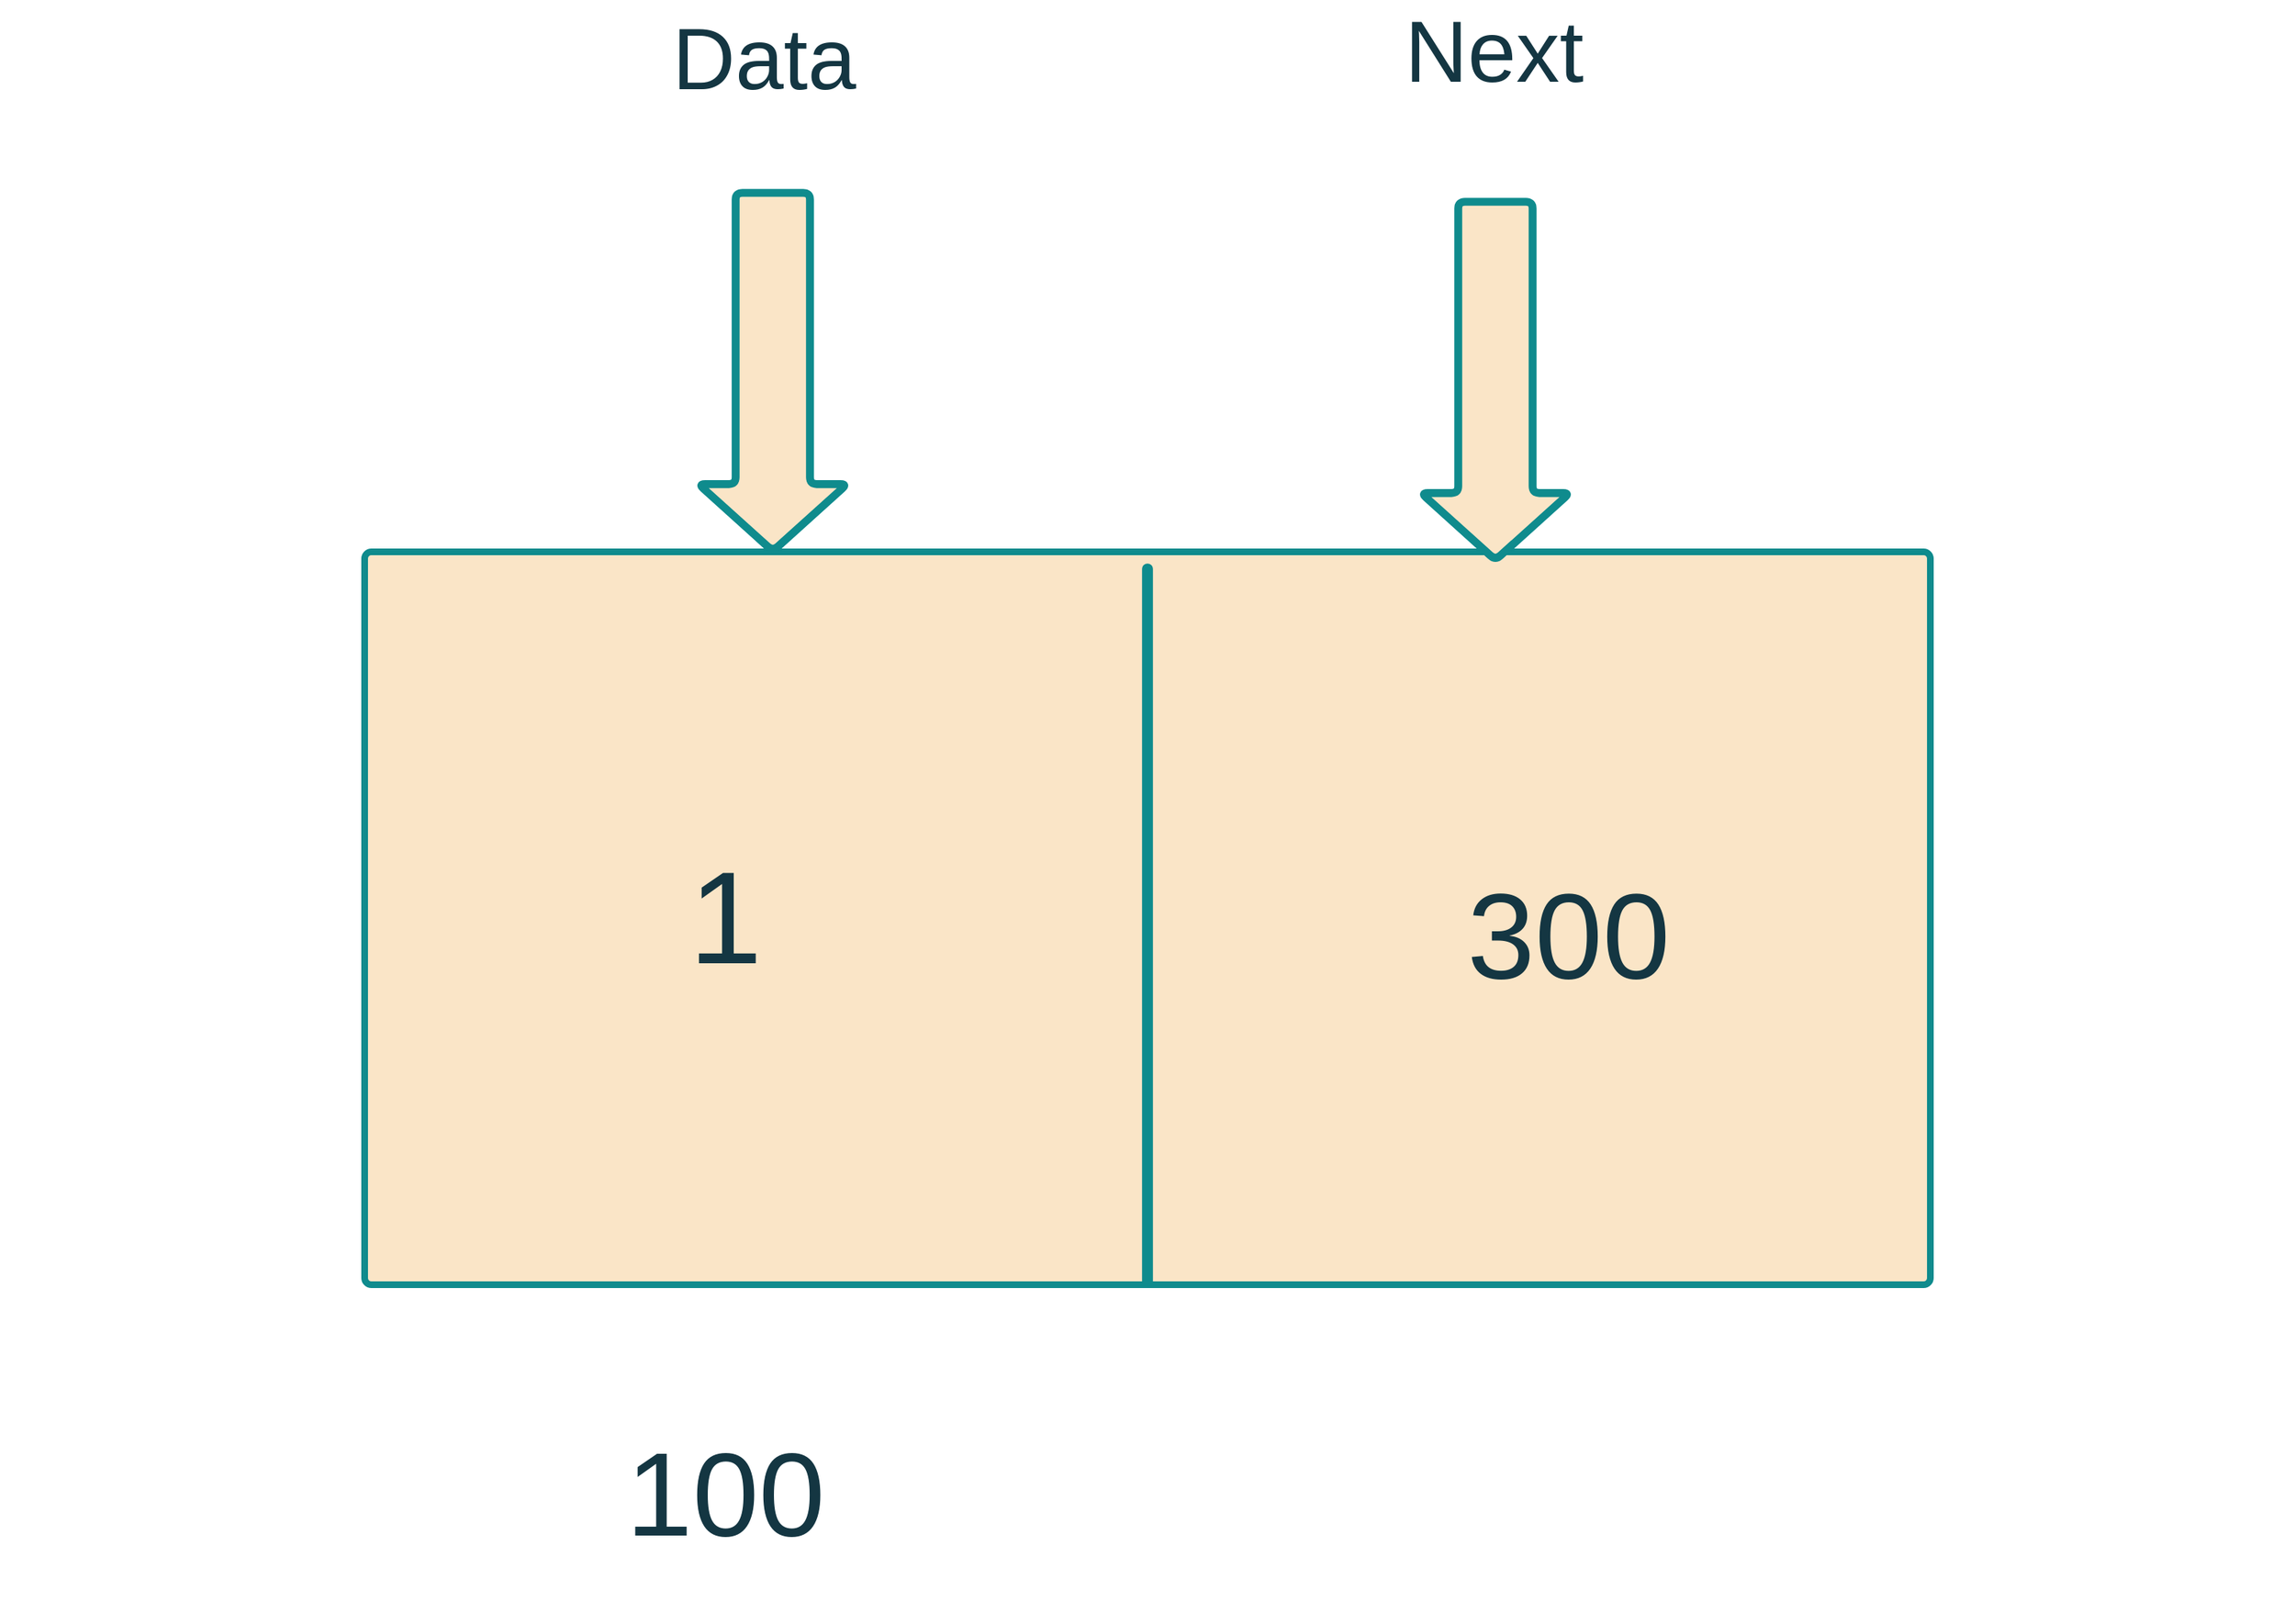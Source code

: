 <mxfile version="24.2.2" type="github" pages="3">
  <diagram name="Page-1" id="5vbveP_SndiITncpWW_y">
    <mxGraphModel dx="5000" dy="3124" grid="0" gridSize="10" guides="1" tooltips="1" connect="1" arrows="1" fold="1" page="0" pageScale="1" pageWidth="827" pageHeight="1169" background="#ffffff" math="0" shadow="0">
      <root>
        <mxCell id="0" />
        <mxCell id="1" parent="0" />
        <mxCell id="Lx-jWzxAV6iJEAkAJ8vz-1" value="" style="html=1;overflow=block;blockSpacing=1;whiteSpace=wrap;fontSize=13;spacing=9;strokeColor=#0F8B8D;strokeOpacity=100;rounded=1;absoluteArcSize=1;arcSize=9;fillColor=#FAE5C7;strokeWidth=4.5;lucidId=XLnqt02hAmae;labelBackgroundColor=none;fontColor=#143642;" vertex="1" parent="1">
          <mxGeometry x="-539" y="-359" width="1053" height="493" as="geometry" />
        </mxCell>
        <mxCell id="Lx-jWzxAV6iJEAkAJ8vz-2" value="" style="html=1;overflow=block;blockSpacing=1;whiteSpace=wrap;fontSize=13;spacing=0;strokeColor=#0F8B8D;strokeOpacity=100;rounded=1;absoluteArcSize=1;arcSize=9;rotation=90;fillColor=#FAE5C7;strokeWidth=5.3;lucidId=XLnq48y0FG6D;labelBackgroundColor=none;fontColor=#143642;" vertex="1" parent="1">
          <mxGeometry x="-253" y="-109" width="481" height="2" as="geometry" />
        </mxCell>
        <mxCell id="Lx-jWzxAV6iJEAkAJ8vz-3" value="1" style="html=1;overflow=block;blockSpacing=1;whiteSpace=wrap;fontSize=88.5;fontColor=#143642;spacing=3.8;strokeOpacity=0;fillOpacity=0;rounded=1;absoluteArcSize=1;arcSize=9;fillColor=#FAE5C7;strokeWidth=2.3;lucidId=XLnqWsYr1InB;labelBackgroundColor=none;strokeColor=#0F8B8D;" vertex="1" parent="1">
          <mxGeometry x="-782" y="-206" width="972" height="187" as="geometry" />
        </mxCell>
        <mxCell id="Lx-jWzxAV6iJEAkAJ8vz-4" value="100" style="html=1;overflow=block;blockSpacing=1;whiteSpace=wrap;fontSize=80.2;fontColor=#143642;spacing=3.8;strokeOpacity=0;fillOpacity=0;rounded=1;absoluteArcSize=1;arcSize=9;fillColor=#FAE5C7;strokeWidth=2.3;lucidId=XLnqlyKxIvJS;labelBackgroundColor=none;strokeColor=#0F8B8D;" vertex="1" parent="1">
          <mxGeometry x="-782" y="190" width="972" height="170" as="geometry" />
        </mxCell>
        <mxCell id="Lx-jWzxAV6iJEAkAJ8vz-5" value="300" style="html=1;overflow=block;blockSpacing=1;whiteSpace=wrap;fontSize=81.8;fontColor=#143642;spacing=3.8;strokeOpacity=0;fillOpacity=0;rounded=1;absoluteArcSize=1;arcSize=9;fillColor=#FAE5C7;strokeWidth=2.3;lucidId=XLnqE95t_9DJ;labelBackgroundColor=none;strokeColor=#0F8B8D;" vertex="1" parent="1">
          <mxGeometry x="-215" y="-185" width="972" height="170" as="geometry" />
        </mxCell>
        <mxCell id="Lx-jWzxAV6iJEAkAJ8vz-6" value="" style="shape=singleArrow;arrowWidth=0.5;arrowSize=0.187;whiteSpace=wrap;fontSize=13;spacing=3.8;strokeColor=#0F8B8D;strokeOpacity=100;rounded=1;absoluteArcSize=1;arcSize=9;rotation=90;fillColor=#FAE5C7;strokeWidth=5.3;html=1;labelBackgroundColor=none;fontColor=#143642;" vertex="1" parent="1">
          <mxGeometry x="-385" y="-530" width="241" height="100" as="geometry" />
        </mxCell>
        <mxCell id="Lx-jWzxAV6iJEAkAJ8vz-7" value="Data" style="html=1;overflow=block;blockSpacing=1;whiteSpace=wrap;fontSize=58.5;fontColor=#143642;spacing=3.8;strokeOpacity=0;fillOpacity=0;rounded=1;absoluteArcSize=1;arcSize=9;fillColor=#FAE5C7;strokeWidth=NaN;lucidId=dOnqGCtV52TD;labelBackgroundColor=none;strokeColor=#0F8B8D;" vertex="1" parent="1">
          <mxGeometry x="-450" y="-765" width="360" height="150" as="geometry" />
        </mxCell>
        <mxCell id="Lx-jWzxAV6iJEAkAJ8vz-8" value="" style="shape=singleArrow;arrowWidth=0.5;arrowSize=0.187;whiteSpace=wrap;fontSize=13;spacing=3.8;strokeColor=#0F8B8D;strokeOpacity=100;rounded=1;absoluteArcSize=1;arcSize=9;rotation=90;fillColor=#FAE5C7;strokeWidth=5.3;html=1;labelBackgroundColor=none;fontColor=#143642;" vertex="1" parent="1">
          <mxGeometry x="101" y="-524" width="241" height="100" as="geometry" />
        </mxCell>
        <mxCell id="Lx-jWzxAV6iJEAkAJ8vz-9" value="Next" style="html=1;overflow=block;blockSpacing=1;whiteSpace=wrap;fontSize=58.5;fontColor=#143642;spacing=3.8;strokeOpacity=0;fillOpacity=0;rounded=1;absoluteArcSize=1;arcSize=9;fillColor=#FAE5C7;strokeWidth=NaN;lucidId=3Onqs8vMY1G~;labelBackgroundColor=none;strokeColor=#0F8B8D;" vertex="1" parent="1">
          <mxGeometry x="41" y="-770" width="360" height="150" as="geometry" />
        </mxCell>
      </root>
    </mxGraphModel>
  </diagram>
  <diagram id="qKJMxyJ_jWgyM4QbDfUt" name="main page">
    <mxGraphModel dx="2345" dy="1456" grid="0" gridSize="10" guides="1" tooltips="1" connect="1" arrows="1" fold="1" page="0" pageScale="1" pageWidth="1169" pageHeight="827" background="#000000" math="0" shadow="0">
      <root>
        <mxCell id="0" />
        <mxCell id="1" parent="0" />
        <mxCell id="Y__0JkTKTbfwVORT3gNn-97" value="" style="html=1;overflow=block;blockSpacing=1;whiteSpace=wrap;fontSize=13;spacing=9;strokeColor=#FFFFFF;strokeOpacity=100;rounded=1;absoluteArcSize=1;arcSize=9;fillColor=#182E3E;strokeWidth=2;lucidId=lonqCEzBW5gV;fontColor=#FFFFFF;labelBackgroundColor=none;" vertex="1" parent="1">
          <mxGeometry x="144" y="347" width="195" height="131" as="geometry" />
        </mxCell>
        <mxCell id="Y__0JkTKTbfwVORT3gNn-98" value="" style="html=1;overflow=block;blockSpacing=1;whiteSpace=wrap;fontSize=13;spacing=0;strokeColor=#FFFFFF;strokeOpacity=100;rounded=1;absoluteArcSize=1;arcSize=9;rotation=-270;fillColor=#182E3E;strokeWidth=2;lucidId=.pnqXwC.xLCP;fontColor=#FFFFFF;labelBackgroundColor=none;" vertex="1" parent="1">
          <mxGeometry x="178" y="413" width="128" height="2" as="geometry" />
        </mxCell>
        <mxCell id="Y__0JkTKTbfwVORT3gNn-99" value="1" style="html=1;overflow=block;blockSpacing=1;whiteSpace=wrap;fontSize=30.2;spacing=3.8;strokeOpacity=0;fillOpacity=0;rounded=1;absoluteArcSize=1;arcSize=9;fillColor=#182E3E;strokeWidth=2;lucidId=Sqnq5ORAUDPB;strokeColor=#FFFFFF;fontColor=#FFFFFF;labelBackgroundColor=none;" vertex="1" parent="1">
          <mxGeometry x="99" y="388" width="180" height="50" as="geometry" />
        </mxCell>
        <mxCell id="Y__0JkTKTbfwVORT3gNn-100" value="100" style="html=1;overflow=block;blockSpacing=1;whiteSpace=wrap;fontSize=21.8;spacing=3.8;strokeOpacity=0;fillOpacity=0;rounded=1;absoluteArcSize=1;arcSize=9;fillColor=#182E3E;strokeWidth=2.3;lucidId=isnqI1MwnaG3;strokeColor=#FFFFFF;fontColor=#FFFFFF;labelBackgroundColor=none;" vertex="1" parent="1">
          <mxGeometry x="99" y="493" width="180" height="45" as="geometry" />
        </mxCell>
        <mxCell id="Y__0JkTKTbfwVORT3gNn-101" value="300" style="html=1;overflow=block;blockSpacing=1;whiteSpace=wrap;fontSize=23.5;spacing=3.8;strokeOpacity=0;fillOpacity=0;rounded=1;absoluteArcSize=1;arcSize=9;fillColor=#182E3E;strokeWidth=2;lucidId=NtnqVGGFf.KU;strokeColor=#FFFFFF;fontColor=#FFFFFF;labelBackgroundColor=none;" vertex="1" parent="1">
          <mxGeometry x="204" y="393" width="180" height="45" as="geometry" />
        </mxCell>
        <mxCell id="Y__0JkTKTbfwVORT3gNn-102" value="" style="html=1;overflow=block;blockSpacing=1;whiteSpace=wrap;fontSize=13;spacing=9;strokeColor=#FFFFFF;strokeOpacity=100;rounded=1;absoluteArcSize=1;arcSize=9;fillColor=#182E3E;strokeWidth=2;lucidId=funqcVY1rt8x;fontColor=#FFFFFF;labelBackgroundColor=none;" vertex="1" parent="1">
          <mxGeometry x="414" y="351" width="210" height="131" as="geometry" />
        </mxCell>
        <mxCell id="Y__0JkTKTbfwVORT3gNn-103" value="" style="html=1;overflow=block;blockSpacing=1;whiteSpace=wrap;fontSize=13;spacing=0;strokeColor=#FFFFFF;strokeOpacity=100;rounded=1;absoluteArcSize=1;arcSize=9;rotation=-270;fillColor=#182E3E;strokeWidth=2;lucidId=funqXEhAqQCg;fontColor=#FFFFFF;labelBackgroundColor=none;" vertex="1" parent="1">
          <mxGeometry x="448" y="416" width="128" height="2" as="geometry" />
        </mxCell>
        <mxCell id="Y__0JkTKTbfwVORT3gNn-104" value="2" style="html=1;overflow=block;blockSpacing=1;whiteSpace=wrap;fontSize=30.2;spacing=3.8;strokeOpacity=0;fillOpacity=0;rounded=1;absoluteArcSize=1;arcSize=9;fillColor=#182E3E;strokeWidth=2;lucidId=funq-_-mwvkc;strokeColor=#FFFFFF;fontColor=#FFFFFF;labelBackgroundColor=none;" vertex="1" parent="1">
          <mxGeometry x="369" y="391" width="180" height="50" as="geometry" />
        </mxCell>
        <mxCell id="Y__0JkTKTbfwVORT3gNn-105" value="300" style="html=1;overflow=block;blockSpacing=1;whiteSpace=wrap;fontSize=21.8;spacing=3.8;strokeOpacity=0;fillOpacity=0;rounded=1;absoluteArcSize=1;arcSize=9;fillColor=#182E3E;strokeWidth=2.3;lucidId=funqwZg_H~hS;strokeColor=#FFFFFF;fontColor=#FFFFFF;labelBackgroundColor=none;" vertex="1" parent="1">
          <mxGeometry x="384" y="496" width="180" height="45" as="geometry" />
        </mxCell>
        <mxCell id="Y__0JkTKTbfwVORT3gNn-106" value="200" style="html=1;overflow=block;blockSpacing=1;whiteSpace=wrap;fontSize=23.5;spacing=3.8;strokeOpacity=0;fillOpacity=0;rounded=1;absoluteArcSize=1;arcSize=9;fillColor=#182E3E;strokeWidth=2;lucidId=funqLgOdOeUQ;strokeColor=#FFFFFF;fontColor=#FFFFFF;labelBackgroundColor=none;" vertex="1" parent="1">
          <mxGeometry x="474" y="395" width="180" height="45" as="geometry" />
        </mxCell>
        <mxCell id="Y__0JkTKTbfwVORT3gNn-107" value="" style="html=1;jettySize=18;whiteSpace=wrap;fontSize=13;strokeColor=#f08c00;strokeWidth=2;rounded=1;arcSize=12;edgeStyle=orthogonalEdgeStyle;startArrow=none;exitX=1.006;exitY=0.5;exitPerimeter=0;entryX=-0.005;entryY=0.475;entryPerimeter=0;lucidId=zunqpD2wfYcL;labelBackgroundColor=none;fontColor=default;align=center;verticalAlign=middle;fontFamily=Helvetica;endArrow=classic;" edge="1" parent="1" source="Y__0JkTKTbfwVORT3gNn-97" target="Y__0JkTKTbfwVORT3gNn-102">
          <mxGeometry width="100" height="100" relative="1" as="geometry">
            <Array as="points" />
          </mxGeometry>
        </mxCell>
        <mxCell id="Y__0JkTKTbfwVORT3gNn-108" value="" style="html=1;overflow=block;blockSpacing=1;whiteSpace=wrap;fontSize=13;spacing=9;strokeColor=#FFFFFF;strokeOpacity=100;rounded=1;absoluteArcSize=1;arcSize=9;fillColor=#182E3E;strokeWidth=2;lucidId=dxnqlpMRUIvW;fontColor=#FFFFFF;labelBackgroundColor=none;" vertex="1" parent="1">
          <mxGeometry x="729" y="354" width="195" height="131" as="geometry" />
        </mxCell>
        <mxCell id="Y__0JkTKTbfwVORT3gNn-109" value="" style="html=1;overflow=block;blockSpacing=1;whiteSpace=wrap;fontSize=13;spacing=0;strokeColor=#FFFFFF;strokeOpacity=100;rounded=1;absoluteArcSize=1;arcSize=9;rotation=-270;fillColor=#182E3E;strokeWidth=2;lucidId=dxnqFODmpNJx;fontColor=#FFFFFF;labelBackgroundColor=none;" vertex="1" parent="1">
          <mxGeometry x="763" y="420" width="128" height="2" as="geometry" />
        </mxCell>
        <mxCell id="bN7dbDp1LGHQ2UXO1GQq-22" value="" style="edgeStyle=orthogonalEdgeStyle;rounded=1;orthogonalLoop=1;jettySize=auto;html=1;strokeColor=#23445D;" edge="1" parent="1" source="Y__0JkTKTbfwVORT3gNn-110" target="Y__0JkTKTbfwVORT3gNn-106">
          <mxGeometry relative="1" as="geometry" />
        </mxCell>
        <mxCell id="Y__0JkTKTbfwVORT3gNn-110" value="3" style="html=1;overflow=block;blockSpacing=1;whiteSpace=wrap;fontSize=30.2;spacing=3.8;strokeOpacity=0;fillOpacity=0;rounded=1;absoluteArcSize=1;arcSize=9;fillColor=#182E3E;strokeWidth=2;lucidId=dxnqDWt0qBqq;strokeColor=#FFFFFF;fontColor=#FFFFFF;labelBackgroundColor=none;" vertex="1" parent="1">
          <mxGeometry x="684" y="394" width="180" height="50" as="geometry" />
        </mxCell>
        <mxCell id="Y__0JkTKTbfwVORT3gNn-111" value="200" style="html=1;overflow=block;blockSpacing=1;whiteSpace=wrap;fontSize=21.8;spacing=3.8;strokeOpacity=0;fillOpacity=0;rounded=1;absoluteArcSize=1;arcSize=9;fillColor=#182E3E;strokeWidth=2.3;lucidId=dxnqRvoz57E_;strokeColor=#FFFFFF;fontColor=#FFFFFF;labelBackgroundColor=none;" vertex="1" parent="1">
          <mxGeometry x="684" y="499" width="180" height="45" as="geometry" />
        </mxCell>
        <mxCell id="Y__0JkTKTbfwVORT3gNn-112" value="400" style="html=1;overflow=block;blockSpacing=1;whiteSpace=wrap;fontSize=23.5;spacing=3.8;strokeOpacity=0;fillOpacity=0;rounded=1;absoluteArcSize=1;arcSize=9;fillColor=#182E3E;strokeWidth=2;lucidId=dxnqy.PDSBqt;strokeColor=#FFFFFF;fontColor=#FFFFFF;labelBackgroundColor=none;" vertex="1" parent="1">
          <mxGeometry x="789" y="398" width="180" height="45" as="geometry" />
        </mxCell>
        <mxCell id="Y__0JkTKTbfwVORT3gNn-113" value="" style="html=1;overflow=block;blockSpacing=1;whiteSpace=wrap;fontSize=13;spacing=9;strokeColor=#FFFFFF;strokeOpacity=100;rounded=1;absoluteArcSize=1;arcSize=9;fillColor=#182E3E;strokeWidth=2;lucidId=dxnqz9eYnEAL;fontColor=#FFFFFF;labelBackgroundColor=none;" vertex="1" parent="1">
          <mxGeometry x="997" y="357" width="212" height="131" as="geometry" />
        </mxCell>
        <mxCell id="Y__0JkTKTbfwVORT3gNn-114" value="" style="html=1;overflow=block;blockSpacing=1;whiteSpace=wrap;fontSize=13;spacing=0;strokeColor=#FFFFFF;strokeOpacity=100;rounded=1;absoluteArcSize=1;arcSize=9;rotation=-270;fillColor=#182E3E;strokeWidth=2;lucidId=dxnqtMmQlzqm;fontColor=#FFFFFF;labelBackgroundColor=none;" vertex="1" parent="1">
          <mxGeometry x="1033" y="423" width="128" height="2" as="geometry" />
        </mxCell>
        <mxCell id="Y__0JkTKTbfwVORT3gNn-115" value="4" style="html=1;overflow=block;blockSpacing=1;whiteSpace=wrap;fontSize=30.2;spacing=3.8;strokeOpacity=0;fillOpacity=0;rounded=1;absoluteArcSize=1;arcSize=9;fillColor=#182E3E;strokeWidth=2;lucidId=dxnql30kOyMY;strokeColor=#FFFFFF;fontColor=#FFFFFF;labelBackgroundColor=none;" vertex="1" parent="1">
          <mxGeometry x="954" y="397" width="180" height="50" as="geometry" />
        </mxCell>
        <mxCell id="Y__0JkTKTbfwVORT3gNn-116" value="400" style="html=1;overflow=block;blockSpacing=1;whiteSpace=wrap;fontSize=21.8;spacing=3.8;strokeOpacity=0;fillOpacity=0;rounded=1;absoluteArcSize=1;arcSize=9;fillColor=#182E3E;strokeWidth=2.3;lucidId=dxnqcGsJbv1Z;strokeColor=#FFFFFF;fontColor=#FFFFFF;labelBackgroundColor=none;" vertex="1" parent="1">
          <mxGeometry x="969" y="503" width="180" height="45" as="geometry" />
        </mxCell>
        <mxCell id="Y__0JkTKTbfwVORT3gNn-117" value="350" style="html=1;overflow=block;blockSpacing=1;whiteSpace=wrap;fontSize=23.5;spacing=3.8;strokeOpacity=0;fillOpacity=0;rounded=1;absoluteArcSize=1;arcSize=9;fillColor=#182E3E;strokeWidth=2;lucidId=dxnqhTkLd1vg;strokeColor=#FFFFFF;fontColor=#FFFFFF;labelBackgroundColor=none;" vertex="1" parent="1">
          <mxGeometry x="1059" y="401" width="180" height="45" as="geometry" />
        </mxCell>
        <mxCell id="Y__0JkTKTbfwVORT3gNn-118" value="" style="html=1;jettySize=18;whiteSpace=wrap;fontSize=13;strokeColor=#f08c00;strokeWidth=2;rounded=1;arcSize=12;edgeStyle=orthogonalEdgeStyle;startArrow=none;exitX=1.006;exitY=0.5;exitPerimeter=0;entryX=-0.005;entryY=0.475;entryPerimeter=0;lucidId=dxnq_gCFvqC8;labelBackgroundColor=none;fontColor=default;align=center;verticalAlign=middle;fontFamily=Helvetica;endArrow=classic;" edge="1" parent="1" source="Y__0JkTKTbfwVORT3gNn-108" target="Y__0JkTKTbfwVORT3gNn-113">
          <mxGeometry width="100" height="100" relative="1" as="geometry">
            <Array as="points" />
          </mxGeometry>
        </mxCell>
        <mxCell id="Y__0JkTKTbfwVORT3gNn-119" value="" style="html=1;jettySize=18;whiteSpace=wrap;fontSize=13;strokeColor=#f08c00;strokeWidth=2;rounded=1;arcSize=12;edgeStyle=orthogonalEdgeStyle;startArrow=none;exitX=1.005;exitY=0.5;exitPerimeter=0;entryX=-0.006;entryY=0.475;entryPerimeter=0;lucidId=BxnqJ0oVtIos;labelBackgroundColor=none;fontColor=default;align=center;verticalAlign=middle;fontFamily=Helvetica;endArrow=classic;" edge="1" parent="1" source="Y__0JkTKTbfwVORT3gNn-102" target="Y__0JkTKTbfwVORT3gNn-108">
          <mxGeometry width="100" height="100" relative="1" as="geometry">
            <Array as="points" />
          </mxGeometry>
        </mxCell>
        <mxCell id="Y__0JkTKTbfwVORT3gNn-120" value="" style="html=1;overflow=block;blockSpacing=1;whiteSpace=wrap;fontSize=13;spacing=9;strokeColor=#FFFFFF;strokeOpacity=100;rounded=1;absoluteArcSize=1;arcSize=9;fillColor=#182E3E;strokeWidth=2;lucidId=Oynqr56HJ-Z1;fontColor=#FFFFFF;labelBackgroundColor=none;" vertex="1" parent="1">
          <mxGeometry x="1284" y="357" width="210" height="131" as="geometry" />
        </mxCell>
        <mxCell id="Y__0JkTKTbfwVORT3gNn-121" value="" style="html=1;overflow=block;blockSpacing=1;whiteSpace=wrap;fontSize=13;spacing=0;strokeColor=#FFFFFF;strokeOpacity=100;rounded=1;absoluteArcSize=1;arcSize=9;rotation=-270;fillColor=#182E3E;strokeWidth=2;lucidId=OynqC47-i75M;fontColor=#FFFFFF;labelBackgroundColor=none;" vertex="1" parent="1">
          <mxGeometry x="1318" y="423" width="128" height="2" as="geometry" />
        </mxCell>
        <mxCell id="Y__0JkTKTbfwVORT3gNn-122" value="5" style="html=1;overflow=block;blockSpacing=1;whiteSpace=wrap;fontSize=30.2;spacing=3.8;strokeOpacity=0;fillOpacity=0;rounded=1;absoluteArcSize=1;arcSize=9;fillColor=#182E3E;strokeWidth=2;lucidId=OynqTcgPSJFJ;strokeColor=#FFFFFF;fontColor=#FFFFFF;labelBackgroundColor=none;" vertex="1" parent="1">
          <mxGeometry x="1239" y="397" width="180" height="50" as="geometry" />
        </mxCell>
        <mxCell id="Y__0JkTKTbfwVORT3gNn-123" value="350" style="html=1;overflow=block;blockSpacing=1;whiteSpace=wrap;fontSize=21.8;spacing=3.8;strokeOpacity=0;fillOpacity=0;rounded=1;absoluteArcSize=1;arcSize=9;fillColor=#182E3E;strokeWidth=2.3;lucidId=OynqnMEhD2bo;strokeColor=#FFFFFF;fontColor=#FFFFFF;labelBackgroundColor=none;" vertex="1" parent="1">
          <mxGeometry x="1254" y="503" width="180" height="45" as="geometry" />
        </mxCell>
        <mxCell id="Y__0JkTKTbfwVORT3gNn-124" value="NULL" style="html=1;overflow=block;blockSpacing=1;whiteSpace=wrap;fontSize=23.5;spacing=3.8;strokeOpacity=0;fillOpacity=0;rounded=1;absoluteArcSize=1;arcSize=9;fillColor=#182E3E;strokeWidth=2;lucidId=OynqJs_0Q_ax;strokeColor=#FFFFFF;fontColor=#FFFFFF;labelBackgroundColor=none;" vertex="1" parent="1">
          <mxGeometry x="1409" y="401" width="49" height="45" as="geometry" />
        </mxCell>
        <mxCell id="Y__0JkTKTbfwVORT3gNn-125" value="" style="html=1;jettySize=18;whiteSpace=wrap;fontSize=13;strokeColor=#f08c00;strokeWidth=2;rounded=1;arcSize=12;edgeStyle=orthogonalEdgeStyle;startArrow=none;entryX=-0.005;entryY=0.475;entryPerimeter=0;lucidId=Oynq9Rinfg8f;labelBackgroundColor=none;fontColor=default;align=center;verticalAlign=middle;fontFamily=Helvetica;endArrow=classic;" edge="1" parent="1" target="Y__0JkTKTbfwVORT3gNn-120">
          <mxGeometry width="100" height="100" relative="1" as="geometry">
            <Array as="points" />
            <mxPoint x="1210" y="419" as="sourcePoint" />
          </mxGeometry>
        </mxCell>
        <mxCell id="bN7dbDp1LGHQ2UXO1GQq-1" value="1" style="html=1;overflow=block;blockSpacing=1;whiteSpace=wrap;fontSize=21.7;fontColor=#FFFFFF;fontStyle=1;align=center;spacing=9;verticalAlign=middle;strokeColor=#FFFFFF;strokeOpacity=100;rounded=1;absoluteArcSize=1;arcSize=9;fillColor=#182E3E;strokeWidth=2.3;lucidId=x4jqU2PuVZhI;labelBackgroundColor=none;" vertex="1" parent="1">
          <mxGeometry x="729" y="-39" width="120" height="90" as="geometry" />
        </mxCell>
        <mxCell id="bN7dbDp1LGHQ2UXO1GQq-2" value="2" style="html=1;overflow=block;blockSpacing=1;whiteSpace=wrap;fontSize=21.7;fontColor=#FFFFFF;fontStyle=1;align=center;spacing=9;verticalAlign=middle;strokeColor=#FFFFFF;strokeOpacity=100;rounded=1;absoluteArcSize=1;arcSize=9;fillColor=#182E3E;strokeWidth=2.3;lucidId=MTkqi8JtfbLo;labelBackgroundColor=none;" vertex="1" parent="1">
          <mxGeometry x="849" y="-39" width="120" height="90" as="geometry" />
        </mxCell>
        <mxCell id="bN7dbDp1LGHQ2UXO1GQq-3" value="3" style="html=1;overflow=block;blockSpacing=1;whiteSpace=wrap;fontSize=21.7;fontColor=#FFFFFF;fontStyle=1;align=center;spacing=9;verticalAlign=middle;strokeColor=#FFFFFF;strokeOpacity=100;rounded=1;absoluteArcSize=1;arcSize=9;fillColor=#182E3E;strokeWidth=2.3;lucidId=aUkq~17RQUle;labelBackgroundColor=none;" vertex="1" parent="1">
          <mxGeometry x="969" y="-39" width="120" height="90" as="geometry" />
        </mxCell>
        <mxCell id="bN7dbDp1LGHQ2UXO1GQq-4" value="4" style="html=1;overflow=block;blockSpacing=1;whiteSpace=wrap;fontSize=21.7;fontColor=#FFFFFF;fontStyle=1;align=center;spacing=9;verticalAlign=middle;strokeColor=#FFFFFF;strokeOpacity=100;rounded=1;absoluteArcSize=1;arcSize=9;fillColor=#182E3E;strokeWidth=2.3;lucidId=aUkqBrkDytZV;labelBackgroundColor=none;" vertex="1" parent="1">
          <mxGeometry x="1089" y="-39" width="120" height="90" as="geometry" />
        </mxCell>
        <mxCell id="bN7dbDp1LGHQ2UXO1GQq-5" value="5" style="html=1;overflow=block;blockSpacing=1;whiteSpace=wrap;fontSize=21.7;fontColor=#FFFFFF;fontStyle=1;align=center;spacing=9;verticalAlign=middle;strokeColor=#FFFFFF;strokeOpacity=100;rounded=1;absoluteArcSize=1;arcSize=9;fillColor=#182E3E;strokeWidth=2.3;lucidId=iUkqRbolxv_V;labelBackgroundColor=none;" vertex="1" parent="1">
          <mxGeometry x="1209" y="-39" width="120" height="90" as="geometry" />
        </mxCell>
        <mxCell id="bN7dbDp1LGHQ2UXO1GQq-6" value="0" style="html=1;overflow=block;blockSpacing=1;whiteSpace=wrap;fontSize=18.3;fontColor=#FFFFFF;spacing=3.8;strokeOpacity=0;fillOpacity=0;rounded=1;absoluteArcSize=1;arcSize=9;fillColor=#182E3E;strokeWidth=NaN;lucidId=MVkqH5qnIwGY;labelBackgroundColor=none;strokeColor=#FFFFFF;" vertex="1" parent="1">
          <mxGeometry x="744" y="-99" width="90" height="45" as="geometry" />
        </mxCell>
        <mxCell id="bN7dbDp1LGHQ2UXO1GQq-7" value="1" style="html=1;overflow=block;blockSpacing=1;whiteSpace=wrap;fontSize=18.3;fontColor=#FFFFFF;spacing=3.8;strokeOpacity=0;fillOpacity=0;rounded=1;absoluteArcSize=1;arcSize=9;fillColor=#182E3E;strokeWidth=NaN;lucidId=bWkqv3pspfcR;labelBackgroundColor=none;strokeColor=#FFFFFF;" vertex="1" parent="1">
          <mxGeometry x="864" y="-99" width="90" height="45" as="geometry" />
        </mxCell>
        <mxCell id="bN7dbDp1LGHQ2UXO1GQq-8" value="2" style="html=1;overflow=block;blockSpacing=1;whiteSpace=wrap;fontSize=18.3;fontColor=#FFFFFF;spacing=3.8;strokeOpacity=0;fillOpacity=0;rounded=1;absoluteArcSize=1;arcSize=9;fillColor=#182E3E;strokeWidth=NaN;lucidId=sXkqECoY6WM9;labelBackgroundColor=none;strokeColor=#FFFFFF;" vertex="1" parent="1">
          <mxGeometry x="984" y="-99" width="90" height="45" as="geometry" />
        </mxCell>
        <mxCell id="bN7dbDp1LGHQ2UXO1GQq-9" value="3" style="html=1;overflow=block;blockSpacing=1;whiteSpace=wrap;fontSize=18.3;fontColor=#FFFFFF;spacing=3.8;strokeOpacity=0;fillOpacity=0;rounded=1;absoluteArcSize=1;arcSize=9;fillColor=#182E3E;strokeWidth=NaN;lucidId=Pjnq2_bAH1Pa;labelBackgroundColor=none;strokeColor=#FFFFFF;" vertex="1" parent="1">
          <mxGeometry x="1104" y="-99" width="90" height="45" as="geometry" />
        </mxCell>
        <mxCell id="bN7dbDp1LGHQ2UXO1GQq-10" value="4" style="html=1;overflow=block;blockSpacing=1;whiteSpace=wrap;fontSize=18.3;fontColor=#FFFFFF;spacing=3.8;strokeOpacity=0;fillOpacity=0;rounded=1;absoluteArcSize=1;arcSize=9;fillColor=#182E3E;strokeWidth=NaN;lucidId=nknqbPr-jexp;labelBackgroundColor=none;strokeColor=#FFFFFF;" vertex="1" parent="1">
          <mxGeometry x="1224" y="-99" width="90" height="45" as="geometry" />
        </mxCell>
        <mxCell id="bN7dbDp1LGHQ2UXO1GQq-11" value="0" style="html=1;overflow=block;blockSpacing=1;whiteSpace=wrap;fontSize=18.3;fontColor=#FFFFFF;spacing=3.8;strokeOpacity=0;fillOpacity=0;rounded=1;absoluteArcSize=1;arcSize=9;fillColor=#182E3E;strokeWidth=NaN;lucidId=vlnqK7Fq6a_m;labelBackgroundColor=none;strokeColor=#FFFFFF;" vertex="1" parent="1">
          <mxGeometry x="744" y="-99" width="90" height="45" as="geometry" />
        </mxCell>
        <mxCell id="bN7dbDp1LGHQ2UXO1GQq-12" value="1" style="html=1;overflow=block;blockSpacing=1;whiteSpace=wrap;fontSize=18.3;fontColor=#FFFFFF;spacing=3.8;strokeOpacity=0;fillOpacity=0;rounded=1;absoluteArcSize=1;arcSize=9;fillColor=#182E3E;strokeWidth=NaN;lucidId=vlnqNYmCIZ5I;labelBackgroundColor=none;strokeColor=#FFFFFF;" vertex="1" parent="1">
          <mxGeometry x="864" y="-99" width="90" height="45" as="geometry" />
        </mxCell>
        <mxCell id="bN7dbDp1LGHQ2UXO1GQq-13" value="2" style="html=1;overflow=block;blockSpacing=1;whiteSpace=wrap;fontSize=18.3;fontColor=#FFFFFF;spacing=3.8;strokeOpacity=0;fillOpacity=0;rounded=1;absoluteArcSize=1;arcSize=9;fillColor=#182E3E;strokeWidth=NaN;lucidId=vlnqKsCprHHv;labelBackgroundColor=none;strokeColor=#FFFFFF;" vertex="1" parent="1">
          <mxGeometry x="984" y="-99" width="90" height="45" as="geometry" />
        </mxCell>
        <mxCell id="bN7dbDp1LGHQ2UXO1GQq-14" value="3" style="html=1;overflow=block;blockSpacing=1;whiteSpace=wrap;fontSize=18.3;fontColor=#FFFFFF;spacing=3.8;strokeOpacity=0;fillOpacity=0;rounded=1;absoluteArcSize=1;arcSize=9;fillColor=#182E3E;strokeWidth=NaN;lucidId=vlnqYOiyGTId;labelBackgroundColor=none;strokeColor=#FFFFFF;" vertex="1" parent="1">
          <mxGeometry x="1104" y="-99" width="90" height="45" as="geometry" />
        </mxCell>
        <mxCell id="bN7dbDp1LGHQ2UXO1GQq-15" value="4" style="html=1;overflow=block;blockSpacing=1;whiteSpace=wrap;fontSize=18.3;fontColor=#FFFFFF;spacing=3.8;strokeOpacity=0;fillOpacity=0;rounded=1;absoluteArcSize=1;arcSize=9;fillColor=#182E3E;strokeWidth=NaN;lucidId=vlnqbo0dZ~1b;labelBackgroundColor=none;strokeColor=#FFFFFF;" vertex="1" parent="1">
          <mxGeometry x="1224" y="-99" width="90" height="45" as="geometry" />
        </mxCell>
        <mxCell id="bN7dbDp1LGHQ2UXO1GQq-16" value="500" style="html=1;overflow=block;blockSpacing=1;whiteSpace=wrap;fontSize=18.3;fontColor=#FFFFFF;spacing=3.8;strokeOpacity=0;fillOpacity=0;rounded=1;absoluteArcSize=1;arcSize=9;fillColor=#182E3E;strokeWidth=NaN;lucidId=zlnq86HcPJ__;labelBackgroundColor=none;strokeColor=#FFFFFF;" vertex="1" parent="1">
          <mxGeometry x="744" y="66" width="90" height="45" as="geometry" />
        </mxCell>
        <mxCell id="bN7dbDp1LGHQ2UXO1GQq-17" value="504" style="html=1;overflow=block;blockSpacing=1;whiteSpace=wrap;fontSize=18.3;fontColor=#FFFFFF;spacing=3.8;strokeOpacity=0;fillOpacity=0;rounded=1;absoluteArcSize=1;arcSize=9;fillColor=#182E3E;strokeWidth=NaN;lucidId=zlnq2826ufk5;labelBackgroundColor=none;strokeColor=#FFFFFF;" vertex="1" parent="1">
          <mxGeometry x="864" y="66" width="90" height="45" as="geometry" />
        </mxCell>
        <mxCell id="bN7dbDp1LGHQ2UXO1GQq-18" value="508" style="html=1;overflow=block;blockSpacing=1;whiteSpace=wrap;fontSize=18.3;fontColor=#FFFFFF;spacing=3.8;strokeOpacity=0;fillOpacity=0;rounded=1;absoluteArcSize=1;arcSize=9;fillColor=#182E3E;strokeWidth=NaN;lucidId=zlnqsj8uKee1;labelBackgroundColor=none;strokeColor=#FFFFFF;" vertex="1" parent="1">
          <mxGeometry x="984" y="66" width="90" height="45" as="geometry" />
        </mxCell>
        <mxCell id="bN7dbDp1LGHQ2UXO1GQq-19" value="512" style="html=1;overflow=block;blockSpacing=1;whiteSpace=wrap;fontSize=18.3;fontColor=#FFFFFF;spacing=3.8;strokeOpacity=0;fillOpacity=0;rounded=1;absoluteArcSize=1;arcSize=9;fillColor=#182E3E;strokeWidth=NaN;lucidId=zlnqOuy_oTf2;labelBackgroundColor=none;strokeColor=#FFFFFF;" vertex="1" parent="1">
          <mxGeometry x="1104" y="66" width="90" height="45" as="geometry" />
        </mxCell>
        <mxCell id="bN7dbDp1LGHQ2UXO1GQq-20" value="516" style="html=1;overflow=block;blockSpacing=1;whiteSpace=wrap;fontSize=18.3;fontColor=#FFFFFF;spacing=3.8;strokeOpacity=0;fillOpacity=0;rounded=1;absoluteArcSize=1;arcSize=9;fillColor=#182E3E;strokeWidth=NaN;lucidId=zlnquuj07Ss1;labelBackgroundColor=none;strokeColor=#FFFFFF;" vertex="1" parent="1">
          <mxGeometry x="1224" y="66" width="90" height="45" as="geometry" />
        </mxCell>
        <mxCell id="bN7dbDp1LGHQ2UXO1GQq-21" value="arr" style="html=1;overflow=block;blockSpacing=1;whiteSpace=wrap;fontSize=30.2;fontColor=#FFFFFF;fontStyle=1;spacing=3.8;strokeOpacity=0;fillOpacity=0;rounded=1;absoluteArcSize=1;arcSize=9;fillColor=#182E3E;strokeWidth=2.3;lucidId=XmnqVoXLe.pK;labelBackgroundColor=none;strokeColor=#FFFFFF;" vertex="1" parent="1">
          <mxGeometry x="564" y="-20" width="180" height="51" as="geometry" />
        </mxCell>
      </root>
    </mxGraphModel>
  </diagram>
  <diagram id="JcZ50Nf2NpStOYfdvbcc" name="editing page">
    <mxGraphModel dx="3400" dy="1660" grid="0" gridSize="10" guides="1" tooltips="1" connect="1" arrows="1" fold="1" page="0" pageScale="1" pageWidth="1169" pageHeight="827" background="#000000" math="0" shadow="0">
      <root>
        <mxCell id="0" />
        <mxCell id="1" parent="0" />
        <mxCell id="5MrJC9Fv7mqZpnUCFobw-1" value="" style="html=1;overflow=block;blockSpacing=1;whiteSpace=wrap;fontSize=13;spacing=9;strokeColor=#FFFFFF;strokeOpacity=100;rounded=1;absoluteArcSize=1;arcSize=9;fillColor=#182E3E;strokeWidth=2;lucidId=lonqCEzBW5gV;fontColor=#FFFFFF;labelBackgroundColor=none;" vertex="1" parent="1">
          <mxGeometry x="144" y="347" width="195" height="131" as="geometry" />
        </mxCell>
        <mxCell id="5MrJC9Fv7mqZpnUCFobw-2" value="" style="html=1;overflow=block;blockSpacing=1;whiteSpace=wrap;fontSize=13;spacing=0;strokeColor=#FFFFFF;strokeOpacity=100;rounded=1;absoluteArcSize=1;arcSize=9;rotation=-270;fillColor=#182E3E;strokeWidth=2;lucidId=.pnqXwC.xLCP;fontColor=#FFFFFF;labelBackgroundColor=none;" vertex="1" parent="1">
          <mxGeometry x="178" y="413" width="128" height="2" as="geometry" />
        </mxCell>
        <mxCell id="5MrJC9Fv7mqZpnUCFobw-3" value="1" style="html=1;overflow=block;blockSpacing=1;whiteSpace=wrap;fontSize=30.2;spacing=3.8;strokeOpacity=0;fillOpacity=0;rounded=1;absoluteArcSize=1;arcSize=9;fillColor=#182E3E;strokeWidth=2;lucidId=Sqnq5ORAUDPB;strokeColor=#FFFFFF;fontColor=#FFFFFF;labelBackgroundColor=none;" vertex="1" parent="1">
          <mxGeometry x="99" y="388" width="180" height="50" as="geometry" />
        </mxCell>
        <mxCell id="5MrJC9Fv7mqZpnUCFobw-4" value="100" style="html=1;overflow=block;blockSpacing=1;whiteSpace=wrap;fontSize=21.8;spacing=3.8;strokeOpacity=0;fillOpacity=0;rounded=1;absoluteArcSize=1;arcSize=9;fillColor=#182E3E;strokeWidth=2.3;lucidId=isnqI1MwnaG3;strokeColor=#FFFFFF;fontColor=#FFFFFF;labelBackgroundColor=none;" vertex="1" parent="1">
          <mxGeometry x="99" y="493" width="180" height="45" as="geometry" />
        </mxCell>
        <mxCell id="5MrJC9Fv7mqZpnUCFobw-5" value="300" style="html=1;overflow=block;blockSpacing=1;whiteSpace=wrap;fontSize=23.5;spacing=3.8;strokeOpacity=0;fillOpacity=0;rounded=1;absoluteArcSize=1;arcSize=9;fillColor=#182E3E;strokeWidth=2;lucidId=NtnqVGGFf.KU;strokeColor=#FFFFFF;fontColor=#FFFFFF;labelBackgroundColor=none;" vertex="1" parent="1">
          <mxGeometry x="204" y="393" width="180" height="45" as="geometry" />
        </mxCell>
        <mxCell id="5MrJC9Fv7mqZpnUCFobw-6" value="" style="html=1;overflow=block;blockSpacing=1;whiteSpace=wrap;fontSize=13;spacing=9;strokeColor=#FFFFFF;strokeOpacity=100;rounded=1;absoluteArcSize=1;arcSize=9;fillColor=#182E3E;strokeWidth=2;lucidId=funqcVY1rt8x;fontColor=#FFFFFF;labelBackgroundColor=none;" vertex="1" parent="1">
          <mxGeometry x="414" y="351" width="210" height="131" as="geometry" />
        </mxCell>
        <mxCell id="5MrJC9Fv7mqZpnUCFobw-7" value="" style="html=1;overflow=block;blockSpacing=1;whiteSpace=wrap;fontSize=13;spacing=0;strokeColor=#FFFFFF;strokeOpacity=100;rounded=1;absoluteArcSize=1;arcSize=9;rotation=-270;fillColor=#182E3E;strokeWidth=2;lucidId=funqXEhAqQCg;fontColor=#FFFFFF;labelBackgroundColor=none;" vertex="1" parent="1">
          <mxGeometry x="448" y="416" width="128" height="2" as="geometry" />
        </mxCell>
        <mxCell id="5MrJC9Fv7mqZpnUCFobw-8" value="2" style="html=1;overflow=block;blockSpacing=1;whiteSpace=wrap;fontSize=30.2;spacing=3.8;strokeOpacity=0;fillOpacity=0;rounded=1;absoluteArcSize=1;arcSize=9;fillColor=#182E3E;strokeWidth=2;lucidId=funq-_-mwvkc;strokeColor=#FFFFFF;fontColor=#FFFFFF;labelBackgroundColor=none;" vertex="1" parent="1">
          <mxGeometry x="369" y="391" width="180" height="50" as="geometry" />
        </mxCell>
        <mxCell id="5MrJC9Fv7mqZpnUCFobw-9" value="300" style="html=1;overflow=block;blockSpacing=1;whiteSpace=wrap;fontSize=21.8;spacing=3.8;strokeOpacity=0;fillOpacity=0;rounded=1;absoluteArcSize=1;arcSize=9;fillColor=#182E3E;strokeWidth=2.3;lucidId=funqwZg_H~hS;strokeColor=#FFFFFF;fontColor=#FFFFFF;labelBackgroundColor=none;" vertex="1" parent="1">
          <mxGeometry x="384" y="496" width="180" height="45" as="geometry" />
        </mxCell>
        <mxCell id="5MrJC9Fv7mqZpnUCFobw-35" value="" style="edgeStyle=orthogonalEdgeStyle;rounded=0;orthogonalLoop=1;jettySize=auto;html=1;strokeColor=#A8201A;fontColor=#143642;fillColor=#FAE5C7;" edge="1" parent="1" source="5MrJC9Fv7mqZpnUCFobw-10" target="5MrJC9Fv7mqZpnUCFobw-15">
          <mxGeometry relative="1" as="geometry" />
        </mxCell>
        <mxCell id="5MrJC9Fv7mqZpnUCFobw-10" value="200" style="html=1;overflow=block;blockSpacing=1;whiteSpace=wrap;fontSize=23.5;spacing=3.8;strokeOpacity=0;fillOpacity=0;rounded=1;absoluteArcSize=1;arcSize=9;fillColor=#182E3E;strokeWidth=2;lucidId=funqLgOdOeUQ;strokeColor=#FFFFFF;fontColor=#FFFFFF;labelBackgroundColor=none;" vertex="1" parent="1">
          <mxGeometry x="474" y="395" width="180" height="45" as="geometry" />
        </mxCell>
        <mxCell id="5MrJC9Fv7mqZpnUCFobw-11" value="" style="html=1;jettySize=18;whiteSpace=wrap;fontSize=13;strokeColor=#f08c00;strokeWidth=2;rounded=1;arcSize=12;edgeStyle=orthogonalEdgeStyle;startArrow=none;exitX=1.006;exitY=0.5;exitPerimeter=0;entryX=-0.005;entryY=0.475;entryPerimeter=0;lucidId=zunqpD2wfYcL;labelBackgroundColor=none;fontColor=default;align=center;verticalAlign=middle;fontFamily=Helvetica;endArrow=classic;" edge="1" parent="1" source="5MrJC9Fv7mqZpnUCFobw-1" target="5MrJC9Fv7mqZpnUCFobw-6">
          <mxGeometry width="100" height="100" relative="1" as="geometry">
            <Array as="points" />
          </mxGeometry>
        </mxCell>
        <mxCell id="5MrJC9Fv7mqZpnUCFobw-12" value="" style="html=1;overflow=block;blockSpacing=1;whiteSpace=wrap;fontSize=13;spacing=9;strokeColor=#FFFFFF;strokeOpacity=100;rounded=1;absoluteArcSize=1;arcSize=9;fillColor=#182E3E;strokeWidth=2;lucidId=dxnqlpMRUIvW;fontColor=#FFFFFF;labelBackgroundColor=none;" vertex="1" parent="1">
          <mxGeometry x="729" y="354" width="195" height="131" as="geometry" />
        </mxCell>
        <mxCell id="5MrJC9Fv7mqZpnUCFobw-13" value="" style="html=1;overflow=block;blockSpacing=1;whiteSpace=wrap;fontSize=13;spacing=0;strokeColor=#FFFFFF;strokeOpacity=100;rounded=1;absoluteArcSize=1;arcSize=9;rotation=-270;fillColor=#182E3E;strokeWidth=2;lucidId=dxnqFODmpNJx;fontColor=#FFFFFF;labelBackgroundColor=none;" vertex="1" parent="1">
          <mxGeometry x="763" y="420" width="128" height="2" as="geometry" />
        </mxCell>
        <mxCell id="5MrJC9Fv7mqZpnUCFobw-14" value="" style="edgeStyle=orthogonalEdgeStyle;rounded=1;orthogonalLoop=1;jettySize=auto;html=1;strokeColor=#23445D;" edge="1" parent="1" source="5MrJC9Fv7mqZpnUCFobw-15" target="5MrJC9Fv7mqZpnUCFobw-10">
          <mxGeometry relative="1" as="geometry" />
        </mxCell>
        <mxCell id="5MrJC9Fv7mqZpnUCFobw-15" value="3" style="html=1;overflow=block;blockSpacing=1;whiteSpace=wrap;fontSize=30.2;spacing=3.8;strokeOpacity=0;fillOpacity=0;rounded=1;absoluteArcSize=1;arcSize=9;fillColor=#182E3E;strokeWidth=2;lucidId=dxnqDWt0qBqq;strokeColor=#FFFFFF;fontColor=#FFFFFF;labelBackgroundColor=none;" vertex="1" parent="1">
          <mxGeometry x="684" y="394" width="180" height="50" as="geometry" />
        </mxCell>
        <mxCell id="5MrJC9Fv7mqZpnUCFobw-16" value="200" style="html=1;overflow=block;blockSpacing=1;whiteSpace=wrap;fontSize=21.8;spacing=3.8;strokeOpacity=0;fillOpacity=0;rounded=1;absoluteArcSize=1;arcSize=9;fillColor=#182E3E;strokeWidth=2.3;lucidId=dxnqRvoz57E_;strokeColor=#FFFFFF;fontColor=#FFFFFF;labelBackgroundColor=none;" vertex="1" parent="1">
          <mxGeometry x="684" y="499" width="180" height="45" as="geometry" />
        </mxCell>
        <mxCell id="5MrJC9Fv7mqZpnUCFobw-17" value="400" style="html=1;overflow=block;blockSpacing=1;whiteSpace=wrap;fontSize=23.5;spacing=3.8;strokeOpacity=0;fillOpacity=0;rounded=1;absoluteArcSize=1;arcSize=9;fillColor=#182E3E;strokeWidth=2;lucidId=dxnqy.PDSBqt;strokeColor=#FFFFFF;fontColor=#FFFFFF;labelBackgroundColor=none;" vertex="1" parent="1">
          <mxGeometry x="789" y="398" width="180" height="45" as="geometry" />
        </mxCell>
        <mxCell id="5MrJC9Fv7mqZpnUCFobw-18" value="" style="html=1;overflow=block;blockSpacing=1;whiteSpace=wrap;fontSize=13;spacing=9;strokeColor=#FFFFFF;strokeOpacity=100;rounded=1;absoluteArcSize=1;arcSize=9;fillColor=#182E3E;strokeWidth=2;lucidId=dxnqz9eYnEAL;fontColor=#FFFFFF;labelBackgroundColor=none;" vertex="1" parent="1">
          <mxGeometry x="997" y="357" width="212" height="131" as="geometry" />
        </mxCell>
        <mxCell id="5MrJC9Fv7mqZpnUCFobw-19" value="" style="html=1;overflow=block;blockSpacing=1;whiteSpace=wrap;fontSize=13;spacing=0;strokeColor=#FFFFFF;strokeOpacity=100;rounded=1;absoluteArcSize=1;arcSize=9;rotation=-270;fillColor=#182E3E;strokeWidth=2;lucidId=dxnqtMmQlzqm;fontColor=#FFFFFF;labelBackgroundColor=none;" vertex="1" parent="1">
          <mxGeometry x="1033" y="423" width="128" height="2" as="geometry" />
        </mxCell>
        <mxCell id="5MrJC9Fv7mqZpnUCFobw-20" value="4" style="html=1;overflow=block;blockSpacing=1;whiteSpace=wrap;fontSize=30.2;spacing=3.8;strokeOpacity=0;fillOpacity=0;rounded=1;absoluteArcSize=1;arcSize=9;fillColor=#182E3E;strokeWidth=2;lucidId=dxnql30kOyMY;strokeColor=#FFFFFF;fontColor=#FFFFFF;labelBackgroundColor=none;" vertex="1" parent="1">
          <mxGeometry x="954" y="397" width="180" height="50" as="geometry" />
        </mxCell>
        <mxCell id="5MrJC9Fv7mqZpnUCFobw-21" value="400" style="html=1;overflow=block;blockSpacing=1;whiteSpace=wrap;fontSize=21.8;spacing=3.8;strokeOpacity=0;fillOpacity=0;rounded=1;absoluteArcSize=1;arcSize=9;fillColor=#182E3E;strokeWidth=2.3;lucidId=dxnqcGsJbv1Z;strokeColor=#FFFFFF;fontColor=#FFFFFF;labelBackgroundColor=none;" vertex="1" parent="1">
          <mxGeometry x="969" y="503" width="180" height="45" as="geometry" />
        </mxCell>
        <mxCell id="5MrJC9Fv7mqZpnUCFobw-22" value="350" style="html=1;overflow=block;blockSpacing=1;whiteSpace=wrap;fontSize=23.5;spacing=3.8;strokeOpacity=0;fillOpacity=0;rounded=1;absoluteArcSize=1;arcSize=9;fillColor=#182E3E;strokeWidth=2;lucidId=dxnqhTkLd1vg;strokeColor=#FFFFFF;fontColor=#FFFFFF;labelBackgroundColor=none;" vertex="1" parent="1">
          <mxGeometry x="1059" y="401" width="180" height="45" as="geometry" />
        </mxCell>
        <mxCell id="5MrJC9Fv7mqZpnUCFobw-23" value="" style="html=1;jettySize=18;whiteSpace=wrap;fontSize=13;strokeColor=#f08c00;strokeWidth=2;rounded=1;arcSize=12;edgeStyle=orthogonalEdgeStyle;startArrow=none;exitX=1.006;exitY=0.5;exitPerimeter=0;entryX=-0.005;entryY=0.475;entryPerimeter=0;lucidId=dxnq_gCFvqC8;labelBackgroundColor=none;fontColor=default;align=center;verticalAlign=middle;fontFamily=Helvetica;endArrow=classic;" edge="1" parent="1" source="5MrJC9Fv7mqZpnUCFobw-12" target="5MrJC9Fv7mqZpnUCFobw-18">
          <mxGeometry width="100" height="100" relative="1" as="geometry">
            <Array as="points" />
          </mxGeometry>
        </mxCell>
        <mxCell id="5MrJC9Fv7mqZpnUCFobw-24" value="" style="html=1;jettySize=18;whiteSpace=wrap;fontSize=13;strokeColor=#f08c00;strokeWidth=2;rounded=1;arcSize=12;edgeStyle=orthogonalEdgeStyle;startArrow=none;exitX=1.005;exitY=0.5;exitPerimeter=0;entryX=-0.006;entryY=0.475;entryPerimeter=0;lucidId=BxnqJ0oVtIos;labelBackgroundColor=none;fontColor=default;align=center;verticalAlign=middle;fontFamily=Helvetica;endArrow=classic;" edge="1" parent="1" source="5MrJC9Fv7mqZpnUCFobw-6" target="5MrJC9Fv7mqZpnUCFobw-12">
          <mxGeometry width="100" height="100" relative="1" as="geometry">
            <Array as="points" />
          </mxGeometry>
        </mxCell>
        <mxCell id="5MrJC9Fv7mqZpnUCFobw-25" value="" style="html=1;overflow=block;blockSpacing=1;whiteSpace=wrap;fontSize=13;spacing=9;strokeColor=#FFFFFF;strokeOpacity=100;rounded=1;absoluteArcSize=1;arcSize=9;fillColor=#182E3E;strokeWidth=2;lucidId=Oynqr56HJ-Z1;fontColor=#FFFFFF;labelBackgroundColor=none;" vertex="1" parent="1">
          <mxGeometry x="1284" y="357" width="210" height="131" as="geometry" />
        </mxCell>
        <mxCell id="5MrJC9Fv7mqZpnUCFobw-26" value="" style="html=1;overflow=block;blockSpacing=1;whiteSpace=wrap;fontSize=13;spacing=0;strokeColor=#FFFFFF;strokeOpacity=100;rounded=1;absoluteArcSize=1;arcSize=9;rotation=-270;fillColor=#182E3E;strokeWidth=2;lucidId=OynqC47-i75M;fontColor=#FFFFFF;labelBackgroundColor=none;" vertex="1" parent="1">
          <mxGeometry x="1318" y="423" width="128" height="2" as="geometry" />
        </mxCell>
        <mxCell id="5MrJC9Fv7mqZpnUCFobw-27" value="5" style="html=1;overflow=block;blockSpacing=1;whiteSpace=wrap;fontSize=30.2;spacing=3.8;strokeOpacity=0;fillOpacity=0;rounded=1;absoluteArcSize=1;arcSize=9;fillColor=#182E3E;strokeWidth=2;lucidId=OynqTcgPSJFJ;strokeColor=#FFFFFF;fontColor=#FFFFFF;labelBackgroundColor=none;" vertex="1" parent="1">
          <mxGeometry x="1239" y="397" width="180" height="50" as="geometry" />
        </mxCell>
        <mxCell id="5MrJC9Fv7mqZpnUCFobw-28" value="350" style="html=1;overflow=block;blockSpacing=1;whiteSpace=wrap;fontSize=21.8;spacing=3.8;strokeOpacity=0;fillOpacity=0;rounded=1;absoluteArcSize=1;arcSize=9;fillColor=#182E3E;strokeWidth=2.3;lucidId=OynqnMEhD2bo;strokeColor=#FFFFFF;fontColor=#FFFFFF;labelBackgroundColor=none;" vertex="1" parent="1">
          <mxGeometry x="1254" y="503" width="180" height="45" as="geometry" />
        </mxCell>
        <mxCell id="5MrJC9Fv7mqZpnUCFobw-29" value="NULL" style="html=1;overflow=block;blockSpacing=1;whiteSpace=wrap;fontSize=23.5;spacing=3.8;strokeOpacity=0;fillOpacity=0;rounded=1;absoluteArcSize=1;arcSize=9;fillColor=#182E3E;strokeWidth=2;lucidId=OynqJs_0Q_ax;strokeColor=#FFFFFF;fontColor=#FFFFFF;labelBackgroundColor=none;" vertex="1" parent="1">
          <mxGeometry x="1409" y="401" width="49" height="45" as="geometry" />
        </mxCell>
        <mxCell id="5MrJC9Fv7mqZpnUCFobw-30" value="" style="html=1;jettySize=18;whiteSpace=wrap;fontSize=13;strokeColor=#f08c00;strokeWidth=2;rounded=1;arcSize=12;edgeStyle=orthogonalEdgeStyle;startArrow=none;entryX=-0.005;entryY=0.475;entryPerimeter=0;lucidId=Oynq9Rinfg8f;labelBackgroundColor=none;fontColor=default;align=center;verticalAlign=middle;fontFamily=Helvetica;endArrow=classic;" edge="1" parent="1" target="5MrJC9Fv7mqZpnUCFobw-25">
          <mxGeometry width="100" height="100" relative="1" as="geometry">
            <Array as="points" />
            <mxPoint x="1210" y="419" as="sourcePoint" />
          </mxGeometry>
        </mxCell>
        <mxCell id="5MrJC9Fv7mqZpnUCFobw-34" value="" style="edgeStyle=orthogonalEdgeStyle;rounded=1;orthogonalLoop=1;jettySize=auto;html=1;strokeColor=#f08c00;fontColor=default;fillColor=#FAE5C7;strokeWidth=2;align=center;verticalAlign=middle;arcSize=12;fontFamily=Helvetica;fontSize=13;labelBackgroundColor=none;startArrow=none;endArrow=classic;" edge="1" parent="1" source="5MrJC9Fv7mqZpnUCFobw-31">
          <mxGeometry relative="1" as="geometry">
            <mxPoint x="242" y="479" as="targetPoint" />
          </mxGeometry>
        </mxCell>
        <mxCell id="5MrJC9Fv7mqZpnUCFobw-31" value="" style="html=1;overflow=block;blockSpacing=1;whiteSpace=wrap;fontSize=13;spacing=9;strokeColor=#FFFFFF;strokeOpacity=100;rounded=1;absoluteArcSize=1;arcSize=9;fillColor=#182E3E;strokeWidth=2;lucidId=Oynqr56HJ-Z1;fontColor=#FFFFFF;labelBackgroundColor=none;" vertex="1" parent="1">
          <mxGeometry x="136.5" y="588" width="210" height="131" as="geometry" />
        </mxCell>
        <mxCell id="5MrJC9Fv7mqZpnUCFobw-36" value="&lt;sup&gt;&lt;font color=&quot;#ffffff&quot; style=&quot;font-size: 21px;&quot;&gt;100&lt;/font&gt;&lt;/sup&gt;" style="text;html=1;align=center;verticalAlign=middle;whiteSpace=wrap;rounded=0;fontFamily=Helvetica;fontSize=13;fontColor=default;labelBackgroundColor=none;" vertex="1" parent="1">
          <mxGeometry x="209" y="641" width="60" height="30" as="geometry" />
        </mxCell>
        <mxCell id="5MrJC9Fv7mqZpnUCFobw-37" value="Head&lt;div&gt;&lt;br&gt;&lt;/div&gt;" style="html=1;overflow=block;blockSpacing=1;whiteSpace=wrap;fontSize=30.2;spacing=3.8;strokeOpacity=0;fillOpacity=0;rounded=1;absoluteArcSize=1;arcSize=9;fillColor=#182E3E;strokeWidth=2;lucidId=Sqnq5ORAUDPB;strokeColor=#FFFFFF;fontColor=#FFFFFF;labelBackgroundColor=none;" vertex="1" parent="1">
          <mxGeometry x="149" y="735" width="180" height="50" as="geometry" />
        </mxCell>
        <mxCell id="5MrJC9Fv7mqZpnUCFobw-41" value="" style="html=1;overflow=block;blockSpacing=1;whiteSpace=wrap;fontSize=13;spacing=9;strokeColor=#FFFFFF;strokeOpacity=100;rounded=1;absoluteArcSize=1;arcSize=9;fillColor=#182E3E;strokeWidth=2;lucidId=Oynqr56HJ-Z1;fontColor=#FFFFFF;labelBackgroundColor=none;" vertex="1" parent="1">
          <mxGeometry x="453" y="1178" width="210" height="131" as="geometry" />
        </mxCell>
        <mxCell id="5MrJC9Fv7mqZpnUCFobw-42" value="&lt;sup&gt;&lt;font color=&quot;#ffffff&quot; style=&quot;font-size: 21px;&quot;&gt;300&lt;/font&gt;&lt;/sup&gt;" style="text;html=1;align=center;verticalAlign=middle;whiteSpace=wrap;rounded=0;fontFamily=Helvetica;fontSize=13;fontColor=default;labelBackgroundColor=none;" vertex="1" parent="1">
          <mxGeometry x="535.5" y="1228.5" width="60" height="30" as="geometry" />
        </mxCell>
        <mxCell id="5MrJC9Fv7mqZpnUCFobw-43" value="&lt;div&gt;temp&lt;/div&gt;" style="html=1;overflow=block;blockSpacing=1;whiteSpace=wrap;fontSize=30.2;spacing=3.8;strokeOpacity=0;fillOpacity=0;rounded=1;absoluteArcSize=1;arcSize=9;fillColor=#182E3E;strokeWidth=2;lucidId=Sqnq5ORAUDPB;strokeColor=#FFFFFF;fontColor=#FFFFFF;labelBackgroundColor=none;" vertex="1" parent="1">
          <mxGeometry x="475.5" y="1322.5" width="180" height="50" as="geometry" />
        </mxCell>
        <mxCell id="5MrJC9Fv7mqZpnUCFobw-44" value="Step - 1(original)" style="html=1;overflow=block;blockSpacing=1;whiteSpace=wrap;fontSize=30.2;spacing=3.8;strokeOpacity=0;fillOpacity=0;rounded=1;absoluteArcSize=1;arcSize=9;fillColor=#182E3E;strokeWidth=2;lucidId=Sqnq5ORAUDPB;strokeColor=#FFFFFF;fontColor=#FFFFFF;labelBackgroundColor=none;" vertex="1" parent="1">
          <mxGeometry x="123" y="259" width="359" height="50" as="geometry" />
        </mxCell>
        <mxCell id="5MrJC9Fv7mqZpnUCFobw-45" value="" style="html=1;overflow=block;blockSpacing=1;whiteSpace=wrap;fontSize=13;spacing=9;strokeColor=#FFFFFF;strokeOpacity=100;rounded=1;absoluteArcSize=1;arcSize=9;fillColor=#182E3E;strokeWidth=2;lucidId=lonqCEzBW5gV;fontColor=#FFFFFF;labelBackgroundColor=none;" vertex="1" parent="1">
          <mxGeometry x="144" y="937" width="195" height="131" as="geometry" />
        </mxCell>
        <mxCell id="5MrJC9Fv7mqZpnUCFobw-46" value="" style="html=1;overflow=block;blockSpacing=1;whiteSpace=wrap;fontSize=13;spacing=0;strokeColor=#FFFFFF;strokeOpacity=100;rounded=1;absoluteArcSize=1;arcSize=9;rotation=-270;fillColor=#182E3E;strokeWidth=2;lucidId=.pnqXwC.xLCP;fontColor=#FFFFFF;labelBackgroundColor=none;" vertex="1" parent="1">
          <mxGeometry x="178" y="1003" width="128" height="2" as="geometry" />
        </mxCell>
        <mxCell id="5MrJC9Fv7mqZpnUCFobw-47" value="1" style="html=1;overflow=block;blockSpacing=1;whiteSpace=wrap;fontSize=30.2;spacing=3.8;strokeOpacity=0;fillOpacity=0;rounded=1;absoluteArcSize=1;arcSize=9;fillColor=#182E3E;strokeWidth=2;lucidId=Sqnq5ORAUDPB;strokeColor=#FFFFFF;fontColor=#FFFFFF;labelBackgroundColor=none;" vertex="1" parent="1">
          <mxGeometry x="99" y="978" width="180" height="50" as="geometry" />
        </mxCell>
        <mxCell id="5MrJC9Fv7mqZpnUCFobw-48" value="100" style="html=1;overflow=block;blockSpacing=1;whiteSpace=wrap;fontSize=21.8;spacing=3.8;strokeOpacity=0;fillOpacity=0;rounded=1;absoluteArcSize=1;arcSize=9;fillColor=#182E3E;strokeWidth=2.3;lucidId=isnqI1MwnaG3;strokeColor=#FFFFFF;fontColor=#FFFFFF;labelBackgroundColor=none;" vertex="1" parent="1">
          <mxGeometry x="99" y="1083" width="180" height="45" as="geometry" />
        </mxCell>
        <mxCell id="5MrJC9Fv7mqZpnUCFobw-49" value="300" style="html=1;overflow=block;blockSpacing=1;whiteSpace=wrap;fontSize=23.5;spacing=3.8;strokeOpacity=0;fillOpacity=0;rounded=1;absoluteArcSize=1;arcSize=9;fillColor=#182E3E;strokeWidth=2;lucidId=NtnqVGGFf.KU;strokeColor=#FFFFFF;fontColor=#FFFFFF;labelBackgroundColor=none;" vertex="1" parent="1">
          <mxGeometry x="204" y="983" width="180" height="45" as="geometry" />
        </mxCell>
        <mxCell id="5MrJC9Fv7mqZpnUCFobw-50" value="" style="html=1;overflow=block;blockSpacing=1;whiteSpace=wrap;fontSize=13;spacing=9;strokeColor=#FFFFFF;strokeOpacity=100;rounded=1;absoluteArcSize=1;arcSize=9;fillColor=#182E3E;strokeWidth=2;lucidId=funqcVY1rt8x;fontColor=#FFFFFF;labelBackgroundColor=none;" vertex="1" parent="1">
          <mxGeometry x="414" y="941" width="210" height="131" as="geometry" />
        </mxCell>
        <mxCell id="5MrJC9Fv7mqZpnUCFobw-51" value="" style="html=1;overflow=block;blockSpacing=1;whiteSpace=wrap;fontSize=13;spacing=0;strokeColor=#FFFFFF;strokeOpacity=100;rounded=1;absoluteArcSize=1;arcSize=9;rotation=-270;fillColor=#182E3E;strokeWidth=2;lucidId=funqXEhAqQCg;fontColor=#FFFFFF;labelBackgroundColor=none;" vertex="1" parent="1">
          <mxGeometry x="448" y="1006" width="128" height="2" as="geometry" />
        </mxCell>
        <mxCell id="5MrJC9Fv7mqZpnUCFobw-52" value="2" style="html=1;overflow=block;blockSpacing=1;whiteSpace=wrap;fontSize=30.2;spacing=3.8;strokeOpacity=0;fillOpacity=0;rounded=1;absoluteArcSize=1;arcSize=9;fillColor=#182E3E;strokeWidth=2;lucidId=funq-_-mwvkc;strokeColor=#FFFFFF;fontColor=#FFFFFF;labelBackgroundColor=none;" vertex="1" parent="1">
          <mxGeometry x="369" y="981" width="180" height="50" as="geometry" />
        </mxCell>
        <mxCell id="5MrJC9Fv7mqZpnUCFobw-53" value="300" style="html=1;overflow=block;blockSpacing=1;whiteSpace=wrap;fontSize=21.8;spacing=3.8;strokeOpacity=0;fillOpacity=0;rounded=1;absoluteArcSize=1;arcSize=9;fillColor=#182E3E;strokeWidth=2.3;lucidId=funqwZg_H~hS;strokeColor=#FFFFFF;fontColor=#FFFFFF;labelBackgroundColor=none;" vertex="1" parent="1">
          <mxGeometry x="384" y="1086" width="180" height="45" as="geometry" />
        </mxCell>
        <mxCell id="5MrJC9Fv7mqZpnUCFobw-54" value="" style="edgeStyle=orthogonalEdgeStyle;rounded=0;orthogonalLoop=1;jettySize=auto;html=1;strokeColor=#A8201A;fontColor=#143642;fillColor=#FAE5C7;" edge="1" parent="1" source="5MrJC9Fv7mqZpnUCFobw-55" target="5MrJC9Fv7mqZpnUCFobw-60">
          <mxGeometry relative="1" as="geometry" />
        </mxCell>
        <mxCell id="5MrJC9Fv7mqZpnUCFobw-55" value="200" style="html=1;overflow=block;blockSpacing=1;whiteSpace=wrap;fontSize=23.5;spacing=3.8;strokeOpacity=0;fillOpacity=0;rounded=1;absoluteArcSize=1;arcSize=9;fillColor=#182E3E;strokeWidth=2;lucidId=funqLgOdOeUQ;strokeColor=#FFFFFF;fontColor=#FFFFFF;labelBackgroundColor=none;" vertex="1" parent="1">
          <mxGeometry x="474" y="985" width="180" height="45" as="geometry" />
        </mxCell>
        <mxCell id="5MrJC9Fv7mqZpnUCFobw-56" value="" style="html=1;jettySize=18;whiteSpace=wrap;fontSize=13;strokeColor=#f08c00;strokeWidth=2;rounded=1;arcSize=12;edgeStyle=orthogonalEdgeStyle;startArrow=none;exitX=1.006;exitY=0.5;exitPerimeter=0;entryX=-0.005;entryY=0.475;entryPerimeter=0;lucidId=zunqpD2wfYcL;labelBackgroundColor=none;fontColor=default;align=center;verticalAlign=middle;fontFamily=Helvetica;endArrow=classic;" edge="1" parent="1" source="5MrJC9Fv7mqZpnUCFobw-45" target="5MrJC9Fv7mqZpnUCFobw-50">
          <mxGeometry width="100" height="100" relative="1" as="geometry">
            <Array as="points" />
          </mxGeometry>
        </mxCell>
        <mxCell id="5MrJC9Fv7mqZpnUCFobw-57" value="" style="html=1;overflow=block;blockSpacing=1;whiteSpace=wrap;fontSize=13;spacing=9;strokeColor=#FFFFFF;strokeOpacity=100;rounded=1;absoluteArcSize=1;arcSize=9;fillColor=#182E3E;strokeWidth=2;lucidId=dxnqlpMRUIvW;fontColor=#FFFFFF;labelBackgroundColor=none;" vertex="1" parent="1">
          <mxGeometry x="729" y="944" width="195" height="131" as="geometry" />
        </mxCell>
        <mxCell id="5MrJC9Fv7mqZpnUCFobw-58" value="" style="html=1;overflow=block;blockSpacing=1;whiteSpace=wrap;fontSize=13;spacing=0;strokeColor=#FFFFFF;strokeOpacity=100;rounded=1;absoluteArcSize=1;arcSize=9;rotation=-270;fillColor=#182E3E;strokeWidth=2;lucidId=dxnqFODmpNJx;fontColor=#FFFFFF;labelBackgroundColor=none;" vertex="1" parent="1">
          <mxGeometry x="763" y="1010" width="128" height="2" as="geometry" />
        </mxCell>
        <mxCell id="5MrJC9Fv7mqZpnUCFobw-59" value="" style="edgeStyle=orthogonalEdgeStyle;rounded=1;orthogonalLoop=1;jettySize=auto;html=1;strokeColor=#23445D;" edge="1" parent="1" source="5MrJC9Fv7mqZpnUCFobw-60" target="5MrJC9Fv7mqZpnUCFobw-55">
          <mxGeometry relative="1" as="geometry" />
        </mxCell>
        <mxCell id="5MrJC9Fv7mqZpnUCFobw-60" value="3" style="html=1;overflow=block;blockSpacing=1;whiteSpace=wrap;fontSize=30.2;spacing=3.8;strokeOpacity=0;fillOpacity=0;rounded=1;absoluteArcSize=1;arcSize=9;fillColor=#182E3E;strokeWidth=2;lucidId=dxnqDWt0qBqq;strokeColor=#FFFFFF;fontColor=#FFFFFF;labelBackgroundColor=none;" vertex="1" parent="1">
          <mxGeometry x="684" y="984" width="180" height="50" as="geometry" />
        </mxCell>
        <mxCell id="5MrJC9Fv7mqZpnUCFobw-61" value="200" style="html=1;overflow=block;blockSpacing=1;whiteSpace=wrap;fontSize=21.8;spacing=3.8;strokeOpacity=0;fillOpacity=0;rounded=1;absoluteArcSize=1;arcSize=9;fillColor=#182E3E;strokeWidth=2.3;lucidId=dxnqRvoz57E_;strokeColor=#FFFFFF;fontColor=#FFFFFF;labelBackgroundColor=none;" vertex="1" parent="1">
          <mxGeometry x="684" y="1089" width="180" height="45" as="geometry" />
        </mxCell>
        <mxCell id="5MrJC9Fv7mqZpnUCFobw-62" value="400" style="html=1;overflow=block;blockSpacing=1;whiteSpace=wrap;fontSize=23.5;spacing=3.8;strokeOpacity=0;fillOpacity=0;rounded=1;absoluteArcSize=1;arcSize=9;fillColor=#182E3E;strokeWidth=2;lucidId=dxnqy.PDSBqt;strokeColor=#FFFFFF;fontColor=#FFFFFF;labelBackgroundColor=none;" vertex="1" parent="1">
          <mxGeometry x="789" y="988" width="180" height="45" as="geometry" />
        </mxCell>
        <mxCell id="5MrJC9Fv7mqZpnUCFobw-63" value="" style="html=1;overflow=block;blockSpacing=1;whiteSpace=wrap;fontSize=13;spacing=9;strokeColor=#FFFFFF;strokeOpacity=100;rounded=1;absoluteArcSize=1;arcSize=9;fillColor=#182E3E;strokeWidth=2;lucidId=dxnqz9eYnEAL;fontColor=#FFFFFF;labelBackgroundColor=none;" vertex="1" parent="1">
          <mxGeometry x="997" y="947" width="212" height="131" as="geometry" />
        </mxCell>
        <mxCell id="5MrJC9Fv7mqZpnUCFobw-64" value="" style="html=1;overflow=block;blockSpacing=1;whiteSpace=wrap;fontSize=13;spacing=0;strokeColor=#FFFFFF;strokeOpacity=100;rounded=1;absoluteArcSize=1;arcSize=9;rotation=-270;fillColor=#182E3E;strokeWidth=2;lucidId=dxnqtMmQlzqm;fontColor=#FFFFFF;labelBackgroundColor=none;" vertex="1" parent="1">
          <mxGeometry x="1033" y="1013" width="128" height="2" as="geometry" />
        </mxCell>
        <mxCell id="5MrJC9Fv7mqZpnUCFobw-65" value="4" style="html=1;overflow=block;blockSpacing=1;whiteSpace=wrap;fontSize=30.2;spacing=3.8;strokeOpacity=0;fillOpacity=0;rounded=1;absoluteArcSize=1;arcSize=9;fillColor=#182E3E;strokeWidth=2;lucidId=dxnql30kOyMY;strokeColor=#FFFFFF;fontColor=#FFFFFF;labelBackgroundColor=none;" vertex="1" parent="1">
          <mxGeometry x="954" y="987" width="180" height="50" as="geometry" />
        </mxCell>
        <mxCell id="5MrJC9Fv7mqZpnUCFobw-66" value="400" style="html=1;overflow=block;blockSpacing=1;whiteSpace=wrap;fontSize=21.8;spacing=3.8;strokeOpacity=0;fillOpacity=0;rounded=1;absoluteArcSize=1;arcSize=9;fillColor=#182E3E;strokeWidth=2.3;lucidId=dxnqcGsJbv1Z;strokeColor=#FFFFFF;fontColor=#FFFFFF;labelBackgroundColor=none;" vertex="1" parent="1">
          <mxGeometry x="969" y="1093" width="180" height="45" as="geometry" />
        </mxCell>
        <mxCell id="5MrJC9Fv7mqZpnUCFobw-67" value="350" style="html=1;overflow=block;blockSpacing=1;whiteSpace=wrap;fontSize=23.5;spacing=3.8;strokeOpacity=0;fillOpacity=0;rounded=1;absoluteArcSize=1;arcSize=9;fillColor=#182E3E;strokeWidth=2;lucidId=dxnqhTkLd1vg;strokeColor=#FFFFFF;fontColor=#FFFFFF;labelBackgroundColor=none;" vertex="1" parent="1">
          <mxGeometry x="1059" y="991" width="180" height="45" as="geometry" />
        </mxCell>
        <mxCell id="5MrJC9Fv7mqZpnUCFobw-68" value="" style="html=1;jettySize=18;whiteSpace=wrap;fontSize=13;strokeColor=#f08c00;strokeWidth=2;rounded=1;arcSize=12;edgeStyle=orthogonalEdgeStyle;startArrow=none;exitX=1.006;exitY=0.5;exitPerimeter=0;entryX=-0.005;entryY=0.475;entryPerimeter=0;lucidId=dxnq_gCFvqC8;labelBackgroundColor=none;fontColor=default;align=center;verticalAlign=middle;fontFamily=Helvetica;endArrow=classic;" edge="1" parent="1" source="5MrJC9Fv7mqZpnUCFobw-57" target="5MrJC9Fv7mqZpnUCFobw-63">
          <mxGeometry width="100" height="100" relative="1" as="geometry">
            <Array as="points" />
          </mxGeometry>
        </mxCell>
        <mxCell id="5MrJC9Fv7mqZpnUCFobw-69" value="" style="html=1;jettySize=18;whiteSpace=wrap;fontSize=13;strokeColor=#f08c00;strokeWidth=2;rounded=1;arcSize=12;edgeStyle=orthogonalEdgeStyle;startArrow=none;exitX=1.005;exitY=0.5;exitPerimeter=0;entryX=-0.006;entryY=0.475;entryPerimeter=0;lucidId=BxnqJ0oVtIos;labelBackgroundColor=none;fontColor=default;align=center;verticalAlign=middle;fontFamily=Helvetica;endArrow=classic;" edge="1" parent="1" source="5MrJC9Fv7mqZpnUCFobw-50" target="5MrJC9Fv7mqZpnUCFobw-57">
          <mxGeometry width="100" height="100" relative="1" as="geometry">
            <Array as="points" />
          </mxGeometry>
        </mxCell>
        <mxCell id="5MrJC9Fv7mqZpnUCFobw-70" value="" style="html=1;overflow=block;blockSpacing=1;whiteSpace=wrap;fontSize=13;spacing=9;strokeColor=#FFFFFF;strokeOpacity=100;rounded=1;absoluteArcSize=1;arcSize=9;fillColor=#182E3E;strokeWidth=2;lucidId=Oynqr56HJ-Z1;fontColor=#FFFFFF;labelBackgroundColor=none;" vertex="1" parent="1">
          <mxGeometry x="1284" y="947" width="210" height="131" as="geometry" />
        </mxCell>
        <mxCell id="5MrJC9Fv7mqZpnUCFobw-71" value="" style="html=1;overflow=block;blockSpacing=1;whiteSpace=wrap;fontSize=13;spacing=0;strokeColor=#FFFFFF;strokeOpacity=100;rounded=1;absoluteArcSize=1;arcSize=9;rotation=-270;fillColor=#182E3E;strokeWidth=2;lucidId=OynqC47-i75M;fontColor=#FFFFFF;labelBackgroundColor=none;" vertex="1" parent="1">
          <mxGeometry x="1318" y="1013" width="128" height="2" as="geometry" />
        </mxCell>
        <mxCell id="5MrJC9Fv7mqZpnUCFobw-72" value="5" style="html=1;overflow=block;blockSpacing=1;whiteSpace=wrap;fontSize=30.2;spacing=3.8;strokeOpacity=0;fillOpacity=0;rounded=1;absoluteArcSize=1;arcSize=9;fillColor=#182E3E;strokeWidth=2;lucidId=OynqTcgPSJFJ;strokeColor=#FFFFFF;fontColor=#FFFFFF;labelBackgroundColor=none;" vertex="1" parent="1">
          <mxGeometry x="1239" y="987" width="180" height="50" as="geometry" />
        </mxCell>
        <mxCell id="5MrJC9Fv7mqZpnUCFobw-73" value="350" style="html=1;overflow=block;blockSpacing=1;whiteSpace=wrap;fontSize=21.8;spacing=3.8;strokeOpacity=0;fillOpacity=0;rounded=1;absoluteArcSize=1;arcSize=9;fillColor=#182E3E;strokeWidth=2.3;lucidId=OynqnMEhD2bo;strokeColor=#FFFFFF;fontColor=#FFFFFF;labelBackgroundColor=none;" vertex="1" parent="1">
          <mxGeometry x="1254" y="1093" width="180" height="45" as="geometry" />
        </mxCell>
        <mxCell id="5MrJC9Fv7mqZpnUCFobw-74" value="NULL" style="html=1;overflow=block;blockSpacing=1;whiteSpace=wrap;fontSize=23.5;spacing=3.8;strokeOpacity=0;fillOpacity=0;rounded=1;absoluteArcSize=1;arcSize=9;fillColor=#182E3E;strokeWidth=2;lucidId=OynqJs_0Q_ax;strokeColor=#FFFFFF;fontColor=#FFFFFF;labelBackgroundColor=none;" vertex="1" parent="1">
          <mxGeometry x="1409" y="991" width="49" height="45" as="geometry" />
        </mxCell>
        <mxCell id="5MrJC9Fv7mqZpnUCFobw-75" value="" style="html=1;jettySize=18;whiteSpace=wrap;fontSize=13;strokeColor=#f08c00;strokeWidth=2;rounded=1;arcSize=12;edgeStyle=orthogonalEdgeStyle;startArrow=none;entryX=-0.005;entryY=0.475;entryPerimeter=0;lucidId=Oynq9Rinfg8f;labelBackgroundColor=none;fontColor=default;align=center;verticalAlign=middle;fontFamily=Helvetica;endArrow=classic;" edge="1" parent="1" target="5MrJC9Fv7mqZpnUCFobw-70">
          <mxGeometry width="100" height="100" relative="1" as="geometry">
            <Array as="points" />
            <mxPoint x="1210" y="1009" as="sourcePoint" />
          </mxGeometry>
        </mxCell>
        <mxCell id="5MrJC9Fv7mqZpnUCFobw-76" value="" style="edgeStyle=orthogonalEdgeStyle;rounded=1;orthogonalLoop=1;jettySize=auto;html=1;strokeColor=#f08c00;fontColor=default;fillColor=#FAE5C7;strokeWidth=2;align=center;verticalAlign=middle;arcSize=12;fontFamily=Helvetica;fontSize=13;labelBackgroundColor=none;startArrow=none;endArrow=classic;" edge="1" parent="1" source="5MrJC9Fv7mqZpnUCFobw-77">
          <mxGeometry relative="1" as="geometry">
            <mxPoint x="242" y="1069" as="targetPoint" />
          </mxGeometry>
        </mxCell>
        <mxCell id="5MrJC9Fv7mqZpnUCFobw-77" value="" style="html=1;overflow=block;blockSpacing=1;whiteSpace=wrap;fontSize=13;spacing=9;strokeColor=#FFFFFF;strokeOpacity=100;rounded=1;absoluteArcSize=1;arcSize=9;fillColor=#182E3E;strokeWidth=2;lucidId=Oynqr56HJ-Z1;fontColor=#FFFFFF;labelBackgroundColor=none;" vertex="1" parent="1">
          <mxGeometry x="136.5" y="1178" width="210" height="131" as="geometry" />
        </mxCell>
        <mxCell id="5MrJC9Fv7mqZpnUCFobw-78" value="&lt;sup&gt;&lt;font color=&quot;#ffffff&quot; style=&quot;font-size: 21px;&quot;&gt;100&lt;/font&gt;&lt;/sup&gt;" style="text;html=1;align=center;verticalAlign=middle;whiteSpace=wrap;rounded=0;fontFamily=Helvetica;fontSize=13;fontColor=default;labelBackgroundColor=none;" vertex="1" parent="1">
          <mxGeometry x="209" y="1231" width="60" height="30" as="geometry" />
        </mxCell>
        <mxCell id="5MrJC9Fv7mqZpnUCFobw-79" value="Head&lt;div&gt;&lt;br&gt;&lt;/div&gt;" style="html=1;overflow=block;blockSpacing=1;whiteSpace=wrap;fontSize=30.2;spacing=3.8;strokeOpacity=0;fillOpacity=0;rounded=1;absoluteArcSize=1;arcSize=9;fillColor=#182E3E;strokeWidth=2;lucidId=Sqnq5ORAUDPB;strokeColor=#FFFFFF;fontColor=#FFFFFF;labelBackgroundColor=none;" vertex="1" parent="1">
          <mxGeometry x="149" y="1325" width="180" height="50" as="geometry" />
        </mxCell>
        <mxCell id="5MrJC9Fv7mqZpnUCFobw-80" value="Step - 2(Create a temp node)" style="html=1;overflow=block;blockSpacing=1;whiteSpace=wrap;fontSize=30.2;spacing=3.8;strokeOpacity=0;fillOpacity=0;rounded=1;absoluteArcSize=1;arcSize=9;fillColor=#182E3E;strokeWidth=2;lucidId=Sqnq5ORAUDPB;strokeColor=#FFFFFF;fontColor=#FFFFFF;labelBackgroundColor=none;" vertex="1" parent="1">
          <mxGeometry x="123" y="849" width="532" height="50" as="geometry" />
        </mxCell>
        <mxCell id="5MrJC9Fv7mqZpnUCFobw-124" value="" style="edgeStyle=orthogonalEdgeStyle;rounded=1;orthogonalLoop=1;jettySize=auto;html=1;strokeColor=#f08c00;strokeWidth=2;align=center;verticalAlign=middle;arcSize=12;fontFamily=Helvetica;fontSize=13;fontColor=default;labelBackgroundColor=none;startArrow=none;endArrow=classic;fillColor=#FAE5C7;entryX=0.5;entryY=1;entryDx=0;entryDy=0;" edge="1" parent="1" source="5MrJC9Fv7mqZpnUCFobw-81" target="5MrJC9Fv7mqZpnUCFobw-84">
          <mxGeometry relative="1" as="geometry">
            <mxPoint x="505" y="1800.5" as="targetPoint" />
          </mxGeometry>
        </mxCell>
        <mxCell id="5MrJC9Fv7mqZpnUCFobw-81" value="" style="html=1;overflow=block;blockSpacing=1;whiteSpace=wrap;fontSize=13;spacing=9;strokeColor=#FFFFFF;strokeOpacity=100;rounded=1;absoluteArcSize=1;arcSize=9;fillColor=#182E3E;strokeWidth=2;lucidId=Oynqr56HJ-Z1;fontColor=#FFFFFF;labelBackgroundColor=none;" vertex="1" parent="1">
          <mxGeometry x="400" y="1880.5" width="210" height="131" as="geometry" />
        </mxCell>
        <mxCell id="5MrJC9Fv7mqZpnUCFobw-82" value="&lt;sup&gt;&lt;font color=&quot;#ffffff&quot; style=&quot;font-size: 21px;&quot;&gt;300&lt;/font&gt;&lt;/sup&gt;" style="text;html=1;align=center;verticalAlign=middle;whiteSpace=wrap;rounded=0;fontFamily=Helvetica;fontSize=13;fontColor=default;labelBackgroundColor=none;" vertex="1" parent="1">
          <mxGeometry x="482.5" y="1931" width="60" height="30" as="geometry" />
        </mxCell>
        <mxCell id="5MrJC9Fv7mqZpnUCFobw-83" value="&lt;div&gt;temp&lt;/div&gt;" style="html=1;overflow=block;blockSpacing=1;whiteSpace=wrap;fontSize=30.2;spacing=3.8;strokeOpacity=0;fillOpacity=0;rounded=1;absoluteArcSize=1;arcSize=9;fillColor=#182E3E;strokeWidth=2;lucidId=Sqnq5ORAUDPB;strokeColor=#FFFFFF;fontColor=#FFFFFF;labelBackgroundColor=none;" vertex="1" parent="1">
          <mxGeometry x="422.5" y="2025" width="180" height="50" as="geometry" />
        </mxCell>
        <mxCell id="5MrJC9Fv7mqZpnUCFobw-84" value="" style="html=1;overflow=block;blockSpacing=1;whiteSpace=wrap;fontSize=13;spacing=9;strokeColor=#FFFFFF;strokeOpacity=100;rounded=1;absoluteArcSize=1;arcSize=9;fillColor=#182E3E;strokeWidth=2;lucidId=lonqCEzBW5gV;fontColor=#FFFFFF;labelBackgroundColor=none;" vertex="1" parent="1">
          <mxGeometry x="121.5" y="1553" width="195" height="131" as="geometry" />
        </mxCell>
        <mxCell id="5MrJC9Fv7mqZpnUCFobw-85" value="" style="html=1;overflow=block;blockSpacing=1;whiteSpace=wrap;fontSize=13;spacing=0;strokeColor=#FFFFFF;strokeOpacity=100;rounded=1;absoluteArcSize=1;arcSize=9;rotation=-270;fillColor=#182E3E;strokeWidth=2;lucidId=.pnqXwC.xLCP;fontColor=#FFFFFF;labelBackgroundColor=none;" vertex="1" parent="1">
          <mxGeometry x="155.5" y="1619" width="128" height="2" as="geometry" />
        </mxCell>
        <mxCell id="5MrJC9Fv7mqZpnUCFobw-86" value="1" style="html=1;overflow=block;blockSpacing=1;whiteSpace=wrap;fontSize=30.2;spacing=3.8;strokeOpacity=0;fillOpacity=0;rounded=1;absoluteArcSize=1;arcSize=9;fillColor=#182E3E;strokeWidth=2;lucidId=Sqnq5ORAUDPB;strokeColor=#FFFFFF;fontColor=#FFFFFF;labelBackgroundColor=none;" vertex="1" parent="1">
          <mxGeometry x="76.5" y="1594" width="180" height="50" as="geometry" />
        </mxCell>
        <mxCell id="5MrJC9Fv7mqZpnUCFobw-87" value="100" style="html=1;overflow=block;blockSpacing=1;whiteSpace=wrap;fontSize=21.8;spacing=3.8;strokeOpacity=0;fillOpacity=0;rounded=1;absoluteArcSize=1;arcSize=9;fillColor=#182E3E;strokeWidth=2.3;lucidId=isnqI1MwnaG3;strokeColor=#FFFFFF;fontColor=#FFFFFF;labelBackgroundColor=none;" vertex="1" parent="1">
          <mxGeometry x="76.5" y="1699" width="180" height="45" as="geometry" />
        </mxCell>
        <mxCell id="5MrJC9Fv7mqZpnUCFobw-88" value="300" style="html=1;overflow=block;blockSpacing=1;whiteSpace=wrap;fontSize=23.5;spacing=3.8;strokeOpacity=0;fillOpacity=0;rounded=1;absoluteArcSize=1;arcSize=9;fillColor=#182E3E;strokeWidth=2;lucidId=NtnqVGGFf.KU;strokeColor=#FFFFFF;fontColor=#FFFFFF;labelBackgroundColor=none;" vertex="1" parent="1">
          <mxGeometry x="181.5" y="1599" width="180" height="45" as="geometry" />
        </mxCell>
        <mxCell id="5MrJC9Fv7mqZpnUCFobw-89" value="" style="html=1;overflow=block;blockSpacing=1;whiteSpace=wrap;fontSize=13;spacing=9;strokeColor=#FFFFFF;strokeOpacity=100;rounded=1;absoluteArcSize=1;arcSize=9;fillColor=#182E3E;strokeWidth=2;lucidId=funqcVY1rt8x;fontColor=#FFFFFF;labelBackgroundColor=none;" vertex="1" parent="1">
          <mxGeometry x="391.5" y="1557" width="210" height="131" as="geometry" />
        </mxCell>
        <mxCell id="5MrJC9Fv7mqZpnUCFobw-90" value="" style="html=1;overflow=block;blockSpacing=1;whiteSpace=wrap;fontSize=13;spacing=0;strokeColor=#FFFFFF;strokeOpacity=100;rounded=1;absoluteArcSize=1;arcSize=9;rotation=-270;fillColor=#182E3E;strokeWidth=2;lucidId=funqXEhAqQCg;fontColor=#FFFFFF;labelBackgroundColor=none;" vertex="1" parent="1">
          <mxGeometry x="425.5" y="1622" width="128" height="2" as="geometry" />
        </mxCell>
        <mxCell id="5MrJC9Fv7mqZpnUCFobw-91" value="2" style="html=1;overflow=block;blockSpacing=1;whiteSpace=wrap;fontSize=30.2;spacing=3.8;strokeOpacity=0;fillOpacity=0;rounded=1;absoluteArcSize=1;arcSize=9;fillColor=#182E3E;strokeWidth=2;lucidId=funq-_-mwvkc;strokeColor=#FFFFFF;fontColor=#FFFFFF;labelBackgroundColor=none;" vertex="1" parent="1">
          <mxGeometry x="346.5" y="1597" width="180" height="50" as="geometry" />
        </mxCell>
        <mxCell id="5MrJC9Fv7mqZpnUCFobw-92" value="300" style="html=1;overflow=block;blockSpacing=1;whiteSpace=wrap;fontSize=21.8;spacing=3.8;strokeOpacity=0;fillOpacity=0;rounded=1;absoluteArcSize=1;arcSize=9;fillColor=#182E3E;strokeWidth=2.3;lucidId=funqwZg_H~hS;strokeColor=#FFFFFF;fontColor=#FFFFFF;labelBackgroundColor=none;" vertex="1" parent="1">
          <mxGeometry x="361.5" y="1702" width="180" height="45" as="geometry" />
        </mxCell>
        <mxCell id="5MrJC9Fv7mqZpnUCFobw-93" value="" style="edgeStyle=orthogonalEdgeStyle;rounded=0;orthogonalLoop=1;jettySize=auto;html=1;strokeColor=#A8201A;fontColor=#143642;fillColor=#FAE5C7;" edge="1" parent="1" source="5MrJC9Fv7mqZpnUCFobw-94" target="5MrJC9Fv7mqZpnUCFobw-99">
          <mxGeometry relative="1" as="geometry" />
        </mxCell>
        <mxCell id="5MrJC9Fv7mqZpnUCFobw-94" value="200" style="html=1;overflow=block;blockSpacing=1;whiteSpace=wrap;fontSize=23.5;spacing=3.8;strokeOpacity=0;fillOpacity=0;rounded=1;absoluteArcSize=1;arcSize=9;fillColor=#182E3E;strokeWidth=2;lucidId=funqLgOdOeUQ;strokeColor=#FFFFFF;fontColor=#FFFFFF;labelBackgroundColor=none;" vertex="1" parent="1">
          <mxGeometry x="451.5" y="1601" width="180" height="45" as="geometry" />
        </mxCell>
        <mxCell id="5MrJC9Fv7mqZpnUCFobw-95" value="" style="html=1;jettySize=18;whiteSpace=wrap;fontSize=13;strokeColor=#f08c00;strokeWidth=2;rounded=1;arcSize=12;edgeStyle=orthogonalEdgeStyle;startArrow=none;exitX=1.006;exitY=0.5;exitPerimeter=0;entryX=-0.005;entryY=0.475;entryPerimeter=0;lucidId=zunqpD2wfYcL;labelBackgroundColor=none;fontColor=default;align=center;verticalAlign=middle;fontFamily=Helvetica;endArrow=classic;" edge="1" parent="1" source="5MrJC9Fv7mqZpnUCFobw-84" target="5MrJC9Fv7mqZpnUCFobw-89">
          <mxGeometry width="100" height="100" relative="1" as="geometry">
            <Array as="points" />
          </mxGeometry>
        </mxCell>
        <mxCell id="5MrJC9Fv7mqZpnUCFobw-96" value="" style="html=1;overflow=block;blockSpacing=1;whiteSpace=wrap;fontSize=13;spacing=9;strokeColor=#FFFFFF;strokeOpacity=100;rounded=1;absoluteArcSize=1;arcSize=9;fillColor=#182E3E;strokeWidth=2;lucidId=dxnqlpMRUIvW;fontColor=#FFFFFF;labelBackgroundColor=none;" vertex="1" parent="1">
          <mxGeometry x="706.5" y="1560" width="195" height="131" as="geometry" />
        </mxCell>
        <mxCell id="5MrJC9Fv7mqZpnUCFobw-97" value="" style="html=1;overflow=block;blockSpacing=1;whiteSpace=wrap;fontSize=13;spacing=0;strokeColor=#FFFFFF;strokeOpacity=100;rounded=1;absoluteArcSize=1;arcSize=9;rotation=-270;fillColor=#182E3E;strokeWidth=2;lucidId=dxnqFODmpNJx;fontColor=#FFFFFF;labelBackgroundColor=none;" vertex="1" parent="1">
          <mxGeometry x="740.5" y="1626" width="128" height="2" as="geometry" />
        </mxCell>
        <mxCell id="5MrJC9Fv7mqZpnUCFobw-98" value="" style="edgeStyle=orthogonalEdgeStyle;rounded=1;orthogonalLoop=1;jettySize=auto;html=1;strokeColor=#23445D;" edge="1" parent="1" source="5MrJC9Fv7mqZpnUCFobw-99" target="5MrJC9Fv7mqZpnUCFobw-94">
          <mxGeometry relative="1" as="geometry" />
        </mxCell>
        <mxCell id="5MrJC9Fv7mqZpnUCFobw-99" value="3" style="html=1;overflow=block;blockSpacing=1;whiteSpace=wrap;fontSize=30.2;spacing=3.8;strokeOpacity=0;fillOpacity=0;rounded=1;absoluteArcSize=1;arcSize=9;fillColor=#182E3E;strokeWidth=2;lucidId=dxnqDWt0qBqq;strokeColor=#FFFFFF;fontColor=#FFFFFF;labelBackgroundColor=none;" vertex="1" parent="1">
          <mxGeometry x="661.5" y="1600" width="180" height="50" as="geometry" />
        </mxCell>
        <mxCell id="5MrJC9Fv7mqZpnUCFobw-100" value="200" style="html=1;overflow=block;blockSpacing=1;whiteSpace=wrap;fontSize=21.8;spacing=3.8;strokeOpacity=0;fillOpacity=0;rounded=1;absoluteArcSize=1;arcSize=9;fillColor=#182E3E;strokeWidth=2.3;lucidId=dxnqRvoz57E_;strokeColor=#FFFFFF;fontColor=#FFFFFF;labelBackgroundColor=none;" vertex="1" parent="1">
          <mxGeometry x="661.5" y="1705" width="180" height="45" as="geometry" />
        </mxCell>
        <mxCell id="5MrJC9Fv7mqZpnUCFobw-101" value="400" style="html=1;overflow=block;blockSpacing=1;whiteSpace=wrap;fontSize=23.5;spacing=3.8;strokeOpacity=0;fillOpacity=0;rounded=1;absoluteArcSize=1;arcSize=9;fillColor=#182E3E;strokeWidth=2;lucidId=dxnqy.PDSBqt;strokeColor=#FFFFFF;fontColor=#FFFFFF;labelBackgroundColor=none;" vertex="1" parent="1">
          <mxGeometry x="766.5" y="1604" width="180" height="45" as="geometry" />
        </mxCell>
        <mxCell id="5MrJC9Fv7mqZpnUCFobw-102" value="" style="html=1;overflow=block;blockSpacing=1;whiteSpace=wrap;fontSize=13;spacing=9;strokeColor=#FFFFFF;strokeOpacity=100;rounded=1;absoluteArcSize=1;arcSize=9;fillColor=#182E3E;strokeWidth=2;lucidId=dxnqz9eYnEAL;fontColor=#FFFFFF;labelBackgroundColor=none;" vertex="1" parent="1">
          <mxGeometry x="974.5" y="1563" width="212" height="131" as="geometry" />
        </mxCell>
        <mxCell id="5MrJC9Fv7mqZpnUCFobw-103" value="" style="html=1;overflow=block;blockSpacing=1;whiteSpace=wrap;fontSize=13;spacing=0;strokeColor=#FFFFFF;strokeOpacity=100;rounded=1;absoluteArcSize=1;arcSize=9;rotation=-270;fillColor=#182E3E;strokeWidth=2;lucidId=dxnqtMmQlzqm;fontColor=#FFFFFF;labelBackgroundColor=none;" vertex="1" parent="1">
          <mxGeometry x="1010.5" y="1629" width="128" height="2" as="geometry" />
        </mxCell>
        <mxCell id="5MrJC9Fv7mqZpnUCFobw-104" value="4" style="html=1;overflow=block;blockSpacing=1;whiteSpace=wrap;fontSize=30.2;spacing=3.8;strokeOpacity=0;fillOpacity=0;rounded=1;absoluteArcSize=1;arcSize=9;fillColor=#182E3E;strokeWidth=2;lucidId=dxnql30kOyMY;strokeColor=#FFFFFF;fontColor=#FFFFFF;labelBackgroundColor=none;" vertex="1" parent="1">
          <mxGeometry x="931.5" y="1603" width="180" height="50" as="geometry" />
        </mxCell>
        <mxCell id="5MrJC9Fv7mqZpnUCFobw-105" value="400" style="html=1;overflow=block;blockSpacing=1;whiteSpace=wrap;fontSize=21.8;spacing=3.8;strokeOpacity=0;fillOpacity=0;rounded=1;absoluteArcSize=1;arcSize=9;fillColor=#182E3E;strokeWidth=2.3;lucidId=dxnqcGsJbv1Z;strokeColor=#FFFFFF;fontColor=#FFFFFF;labelBackgroundColor=none;" vertex="1" parent="1">
          <mxGeometry x="946.5" y="1709" width="180" height="45" as="geometry" />
        </mxCell>
        <mxCell id="5MrJC9Fv7mqZpnUCFobw-106" value="350" style="html=1;overflow=block;blockSpacing=1;whiteSpace=wrap;fontSize=23.5;spacing=3.8;strokeOpacity=0;fillOpacity=0;rounded=1;absoluteArcSize=1;arcSize=9;fillColor=#182E3E;strokeWidth=2;lucidId=dxnqhTkLd1vg;strokeColor=#FFFFFF;fontColor=#FFFFFF;labelBackgroundColor=none;" vertex="1" parent="1">
          <mxGeometry x="1036.5" y="1607" width="180" height="45" as="geometry" />
        </mxCell>
        <mxCell id="5MrJC9Fv7mqZpnUCFobw-107" value="" style="html=1;jettySize=18;whiteSpace=wrap;fontSize=13;strokeColor=#f08c00;strokeWidth=2;rounded=1;arcSize=12;edgeStyle=orthogonalEdgeStyle;startArrow=none;exitX=1.006;exitY=0.5;exitPerimeter=0;entryX=-0.005;entryY=0.475;entryPerimeter=0;lucidId=dxnq_gCFvqC8;labelBackgroundColor=none;fontColor=default;align=center;verticalAlign=middle;fontFamily=Helvetica;endArrow=classic;" edge="1" parent="1" source="5MrJC9Fv7mqZpnUCFobw-96" target="5MrJC9Fv7mqZpnUCFobw-102">
          <mxGeometry width="100" height="100" relative="1" as="geometry">
            <Array as="points" />
          </mxGeometry>
        </mxCell>
        <mxCell id="5MrJC9Fv7mqZpnUCFobw-108" value="" style="html=1;jettySize=18;whiteSpace=wrap;fontSize=13;strokeColor=#f08c00;strokeWidth=2;rounded=1;arcSize=12;edgeStyle=orthogonalEdgeStyle;startArrow=none;exitX=1.005;exitY=0.5;exitPerimeter=0;entryX=-0.006;entryY=0.475;entryPerimeter=0;lucidId=BxnqJ0oVtIos;labelBackgroundColor=none;fontColor=default;align=center;verticalAlign=middle;fontFamily=Helvetica;endArrow=classic;" edge="1" parent="1" source="5MrJC9Fv7mqZpnUCFobw-89" target="5MrJC9Fv7mqZpnUCFobw-96">
          <mxGeometry width="100" height="100" relative="1" as="geometry">
            <Array as="points" />
          </mxGeometry>
        </mxCell>
        <mxCell id="5MrJC9Fv7mqZpnUCFobw-109" value="" style="html=1;overflow=block;blockSpacing=1;whiteSpace=wrap;fontSize=13;spacing=9;strokeColor=#FFFFFF;strokeOpacity=100;rounded=1;absoluteArcSize=1;arcSize=9;fillColor=#182E3E;strokeWidth=2;lucidId=Oynqr56HJ-Z1;fontColor=#FFFFFF;labelBackgroundColor=none;" vertex="1" parent="1">
          <mxGeometry x="1261.5" y="1563" width="210" height="131" as="geometry" />
        </mxCell>
        <mxCell id="5MrJC9Fv7mqZpnUCFobw-110" value="" style="html=1;overflow=block;blockSpacing=1;whiteSpace=wrap;fontSize=13;spacing=0;strokeColor=#FFFFFF;strokeOpacity=100;rounded=1;absoluteArcSize=1;arcSize=9;rotation=-270;fillColor=#182E3E;strokeWidth=2;lucidId=OynqC47-i75M;fontColor=#FFFFFF;labelBackgroundColor=none;" vertex="1" parent="1">
          <mxGeometry x="1295.5" y="1629" width="128" height="2" as="geometry" />
        </mxCell>
        <mxCell id="5MrJC9Fv7mqZpnUCFobw-111" value="5" style="html=1;overflow=block;blockSpacing=1;whiteSpace=wrap;fontSize=30.2;spacing=3.8;strokeOpacity=0;fillOpacity=0;rounded=1;absoluteArcSize=1;arcSize=9;fillColor=#182E3E;strokeWidth=2;lucidId=OynqTcgPSJFJ;strokeColor=#FFFFFF;fontColor=#FFFFFF;labelBackgroundColor=none;" vertex="1" parent="1">
          <mxGeometry x="1216.5" y="1603" width="180" height="50" as="geometry" />
        </mxCell>
        <mxCell id="5MrJC9Fv7mqZpnUCFobw-112" value="350" style="html=1;overflow=block;blockSpacing=1;whiteSpace=wrap;fontSize=21.8;spacing=3.8;strokeOpacity=0;fillOpacity=0;rounded=1;absoluteArcSize=1;arcSize=9;fillColor=#182E3E;strokeWidth=2.3;lucidId=OynqnMEhD2bo;strokeColor=#FFFFFF;fontColor=#FFFFFF;labelBackgroundColor=none;" vertex="1" parent="1">
          <mxGeometry x="1231.5" y="1709" width="180" height="45" as="geometry" />
        </mxCell>
        <mxCell id="5MrJC9Fv7mqZpnUCFobw-113" value="NULL" style="html=1;overflow=block;blockSpacing=1;whiteSpace=wrap;fontSize=23.5;spacing=3.8;strokeOpacity=0;fillOpacity=0;rounded=1;absoluteArcSize=1;arcSize=9;fillColor=#182E3E;strokeWidth=2;lucidId=OynqJs_0Q_ax;strokeColor=#FFFFFF;fontColor=#FFFFFF;labelBackgroundColor=none;" vertex="1" parent="1">
          <mxGeometry x="1386.5" y="1607" width="49" height="45" as="geometry" />
        </mxCell>
        <mxCell id="5MrJC9Fv7mqZpnUCFobw-114" value="" style="html=1;jettySize=18;whiteSpace=wrap;fontSize=13;strokeColor=#f08c00;strokeWidth=2;rounded=1;arcSize=12;edgeStyle=orthogonalEdgeStyle;startArrow=none;entryX=-0.005;entryY=0.475;entryPerimeter=0;lucidId=Oynq9Rinfg8f;labelBackgroundColor=none;fontColor=default;align=center;verticalAlign=middle;fontFamily=Helvetica;endArrow=classic;" edge="1" parent="1" target="5MrJC9Fv7mqZpnUCFobw-109">
          <mxGeometry width="100" height="100" relative="1" as="geometry">
            <Array as="points" />
            <mxPoint x="1187.5" y="1625" as="sourcePoint" />
          </mxGeometry>
        </mxCell>
        <mxCell id="5MrJC9Fv7mqZpnUCFobw-116" value="" style="html=1;overflow=block;blockSpacing=1;whiteSpace=wrap;fontSize=13;spacing=9;strokeColor=#FFFFFF;strokeOpacity=100;rounded=1;absoluteArcSize=1;arcSize=9;fillColor=#182E3E;strokeWidth=2;lucidId=Oynqr56HJ-Z1;fontColor=#FFFFFF;labelBackgroundColor=none;" vertex="1" parent="1">
          <mxGeometry x="-9" y="1869" width="210" height="131" as="geometry" />
        </mxCell>
        <mxCell id="5MrJC9Fv7mqZpnUCFobw-117" value="&lt;sup&gt;&lt;font color=&quot;#ffffff&quot; style=&quot;font-size: 21px;&quot;&gt;100&lt;/font&gt;&lt;/sup&gt;" style="text;html=1;align=center;verticalAlign=middle;whiteSpace=wrap;rounded=0;fontFamily=Helvetica;fontSize=13;fontColor=default;labelBackgroundColor=none;" vertex="1" parent="1">
          <mxGeometry x="63.5" y="1922" width="60" height="30" as="geometry" />
        </mxCell>
        <mxCell id="5MrJC9Fv7mqZpnUCFobw-118" value="Head&lt;div&gt;&lt;br&gt;&lt;/div&gt;" style="html=1;overflow=block;blockSpacing=1;whiteSpace=wrap;fontSize=30.2;spacing=3.8;strokeOpacity=0;fillOpacity=0;rounded=1;absoluteArcSize=1;arcSize=9;fillColor=#182E3E;strokeWidth=2;lucidId=Sqnq5ORAUDPB;strokeColor=#FFFFFF;fontColor=#FFFFFF;labelBackgroundColor=none;" vertex="1" parent="1">
          <mxGeometry x="3.5" y="2016" width="180" height="50" as="geometry" />
        </mxCell>
        <mxCell id="5MrJC9Fv7mqZpnUCFobw-119" value="Step - 3(Connect the empty node in a header address)" style="html=1;overflow=block;blockSpacing=1;whiteSpace=wrap;fontSize=30.2;spacing=3.8;strokeOpacity=0;fillOpacity=0;rounded=1;absoluteArcSize=1;arcSize=9;fillColor=#182E3E;strokeWidth=2;lucidId=Sqnq5ORAUDPB;strokeColor=#FFFFFF;fontColor=#FFFFFF;labelBackgroundColor=none;" vertex="1" parent="1">
          <mxGeometry x="100.5" y="1465" width="900.5" height="50" as="geometry" />
        </mxCell>
      </root>
    </mxGraphModel>
  </diagram>
</mxfile>

